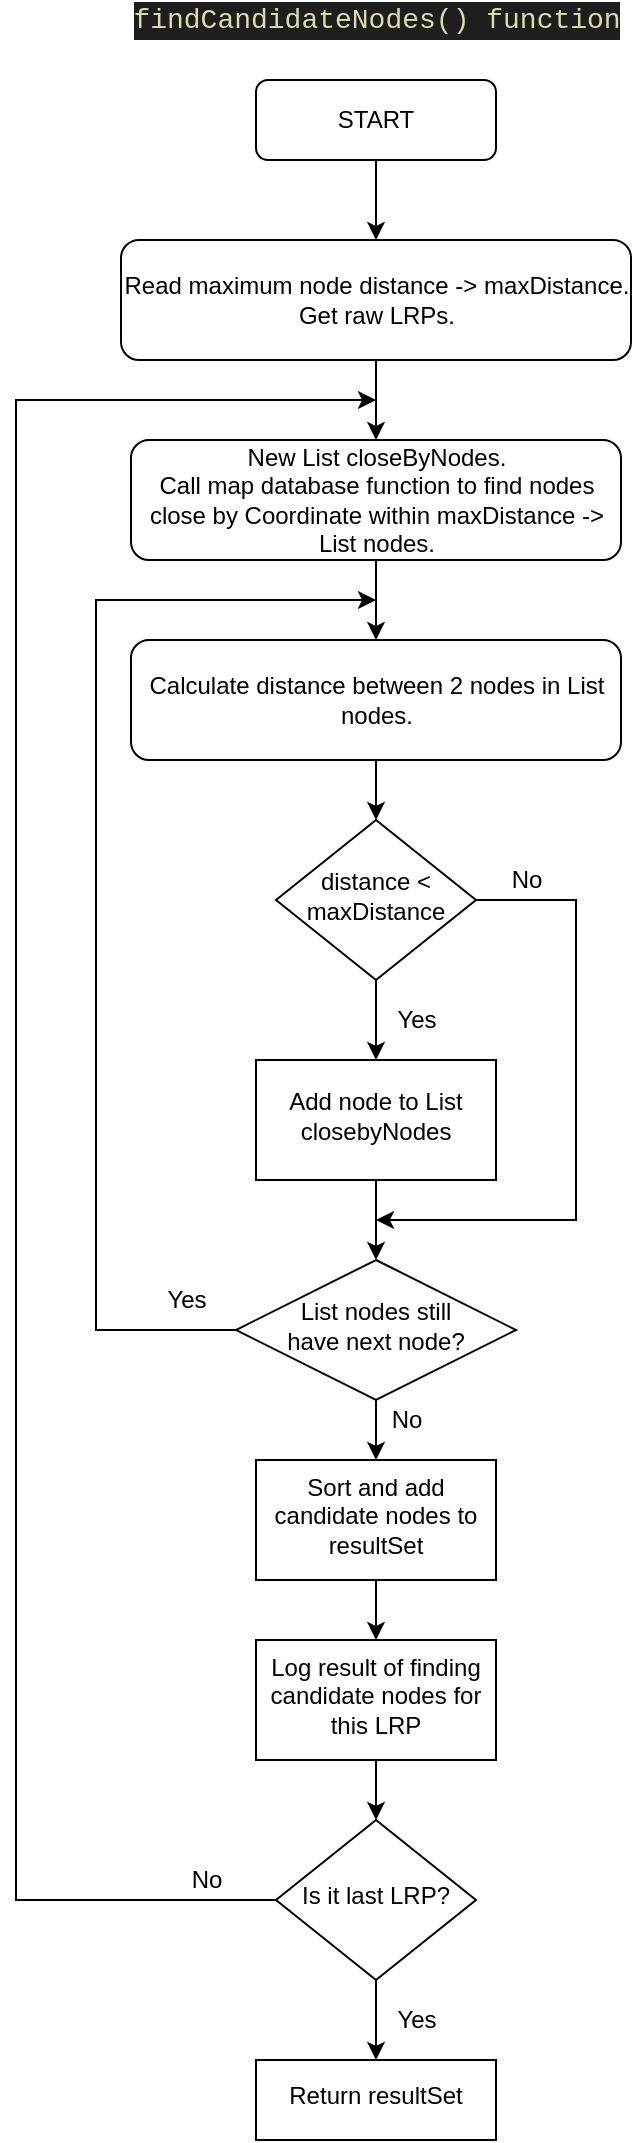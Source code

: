 <mxfile version="16.6.6" type="github" pages="4">
  <diagram id="C5RBs43oDa-KdzZeNtuy" name="Candidate Nodes">
    <mxGraphModel dx="782" dy="402" grid="1" gridSize="10" guides="1" tooltips="1" connect="1" arrows="1" fold="1" page="1" pageScale="1" pageWidth="827" pageHeight="1169" math="0" shadow="0">
      <root>
        <mxCell id="WIyWlLk6GJQsqaUBKTNV-0" />
        <mxCell id="WIyWlLk6GJQsqaUBKTNV-1" parent="WIyWlLk6GJQsqaUBKTNV-0" />
        <mxCell id="7TvibC5tmpHhkKPToRM5-1" value="" style="edgeStyle=orthogonalEdgeStyle;rounded=0;orthogonalLoop=1;jettySize=auto;html=1;" parent="WIyWlLk6GJQsqaUBKTNV-1" source="WIyWlLk6GJQsqaUBKTNV-3" target="7TvibC5tmpHhkKPToRM5-0" edge="1">
          <mxGeometry relative="1" as="geometry" />
        </mxCell>
        <mxCell id="WIyWlLk6GJQsqaUBKTNV-3" value="START" style="rounded=1;whiteSpace=wrap;html=1;fontSize=12;glass=0;strokeWidth=1;shadow=0;" parent="WIyWlLk6GJQsqaUBKTNV-1" vertex="1">
          <mxGeometry x="410" y="80" width="120" height="40" as="geometry" />
        </mxCell>
        <mxCell id="7TvibC5tmpHhkKPToRM5-9" value="" style="edgeStyle=orthogonalEdgeStyle;rounded=0;orthogonalLoop=1;jettySize=auto;html=1;" parent="WIyWlLk6GJQsqaUBKTNV-1" source="7TvibC5tmpHhkKPToRM5-0" target="7TvibC5tmpHhkKPToRM5-8" edge="1">
          <mxGeometry relative="1" as="geometry" />
        </mxCell>
        <mxCell id="7TvibC5tmpHhkKPToRM5-0" value="Read maximum node distance -&amp;gt; maxDistance.&lt;br&gt;Get raw LRPs." style="rounded=1;whiteSpace=wrap;html=1;fontSize=12;glass=0;strokeWidth=1;shadow=0;" parent="WIyWlLk6GJQsqaUBKTNV-1" vertex="1">
          <mxGeometry x="342.5" y="160" width="255" height="60" as="geometry" />
        </mxCell>
        <mxCell id="7TvibC5tmpHhkKPToRM5-17" value="" style="edgeStyle=orthogonalEdgeStyle;rounded=0;orthogonalLoop=1;jettySize=auto;html=1;" parent="WIyWlLk6GJQsqaUBKTNV-1" source="7TvibC5tmpHhkKPToRM5-6" target="7TvibC5tmpHhkKPToRM5-16" edge="1">
          <mxGeometry relative="1" as="geometry" />
        </mxCell>
        <mxCell id="7TvibC5tmpHhkKPToRM5-22" style="edgeStyle=orthogonalEdgeStyle;rounded=0;orthogonalLoop=1;jettySize=auto;html=1;" parent="WIyWlLk6GJQsqaUBKTNV-1" source="7TvibC5tmpHhkKPToRM5-6" edge="1">
          <mxGeometry relative="1" as="geometry">
            <mxPoint x="470" y="650" as="targetPoint" />
            <Array as="points">
              <mxPoint x="570" y="490" />
              <mxPoint x="570" y="650" />
            </Array>
          </mxGeometry>
        </mxCell>
        <mxCell id="7TvibC5tmpHhkKPToRM5-6" value="distance &amp;lt; maxDistance" style="rhombus;whiteSpace=wrap;html=1;shadow=0;fontFamily=Helvetica;fontSize=12;align=center;strokeWidth=1;spacing=6;spacingTop=-4;" parent="WIyWlLk6GJQsqaUBKTNV-1" vertex="1">
          <mxGeometry x="420" y="450" width="100" height="80" as="geometry" />
        </mxCell>
        <mxCell id="7TvibC5tmpHhkKPToRM5-12" value="" style="edgeStyle=orthogonalEdgeStyle;rounded=0;orthogonalLoop=1;jettySize=auto;html=1;" parent="WIyWlLk6GJQsqaUBKTNV-1" source="7TvibC5tmpHhkKPToRM5-8" target="7TvibC5tmpHhkKPToRM5-11" edge="1">
          <mxGeometry relative="1" as="geometry" />
        </mxCell>
        <mxCell id="7TvibC5tmpHhkKPToRM5-8" value="New List closeByNodes.&lt;br&gt;Call map database function to find nodes close by Coordinate within maxDistance -&amp;gt; List nodes." style="rounded=1;whiteSpace=wrap;html=1;fontSize=12;glass=0;strokeWidth=1;shadow=0;" parent="WIyWlLk6GJQsqaUBKTNV-1" vertex="1">
          <mxGeometry x="347.5" y="260" width="245" height="60" as="geometry" />
        </mxCell>
        <mxCell id="7TvibC5tmpHhkKPToRM5-13" value="" style="edgeStyle=orthogonalEdgeStyle;rounded=0;orthogonalLoop=1;jettySize=auto;html=1;" parent="WIyWlLk6GJQsqaUBKTNV-1" source="7TvibC5tmpHhkKPToRM5-11" target="7TvibC5tmpHhkKPToRM5-6" edge="1">
          <mxGeometry relative="1" as="geometry" />
        </mxCell>
        <mxCell id="7TvibC5tmpHhkKPToRM5-11" value="Calculate distance between 2 nodes in List nodes." style="rounded=1;whiteSpace=wrap;html=1;fontSize=12;glass=0;strokeWidth=1;shadow=0;" parent="WIyWlLk6GJQsqaUBKTNV-1" vertex="1">
          <mxGeometry x="347.5" y="360" width="245" height="60" as="geometry" />
        </mxCell>
        <mxCell id="7TvibC5tmpHhkKPToRM5-21" value="" style="edgeStyle=orthogonalEdgeStyle;rounded=0;orthogonalLoop=1;jettySize=auto;html=1;" parent="WIyWlLk6GJQsqaUBKTNV-1" source="7TvibC5tmpHhkKPToRM5-16" target="7TvibC5tmpHhkKPToRM5-18" edge="1">
          <mxGeometry relative="1" as="geometry" />
        </mxCell>
        <mxCell id="7TvibC5tmpHhkKPToRM5-16" value="Add node to List closebyNodes" style="whiteSpace=wrap;html=1;shadow=0;strokeWidth=1;spacing=6;spacingTop=-4;" parent="WIyWlLk6GJQsqaUBKTNV-1" vertex="1">
          <mxGeometry x="410" y="570" width="120" height="60" as="geometry" />
        </mxCell>
        <mxCell id="7TvibC5tmpHhkKPToRM5-25" style="edgeStyle=orthogonalEdgeStyle;rounded=0;orthogonalLoop=1;jettySize=auto;html=1;" parent="WIyWlLk6GJQsqaUBKTNV-1" source="7TvibC5tmpHhkKPToRM5-18" edge="1">
          <mxGeometry relative="1" as="geometry">
            <mxPoint x="470" y="340" as="targetPoint" />
            <Array as="points">
              <mxPoint x="330" y="705" />
              <mxPoint x="330" y="340" />
              <mxPoint x="470" y="340" />
            </Array>
          </mxGeometry>
        </mxCell>
        <mxCell id="7TvibC5tmpHhkKPToRM5-28" value="" style="edgeStyle=orthogonalEdgeStyle;rounded=0;orthogonalLoop=1;jettySize=auto;html=1;" parent="WIyWlLk6GJQsqaUBKTNV-1" source="7TvibC5tmpHhkKPToRM5-18" target="7TvibC5tmpHhkKPToRM5-27" edge="1">
          <mxGeometry relative="1" as="geometry" />
        </mxCell>
        <mxCell id="7TvibC5tmpHhkKPToRM5-18" value="List nodes still &lt;br&gt;have next node?" style="rhombus;whiteSpace=wrap;html=1;shadow=0;fontFamily=Helvetica;fontSize=12;align=center;strokeWidth=1;spacing=6;spacingTop=-4;" parent="WIyWlLk6GJQsqaUBKTNV-1" vertex="1">
          <mxGeometry x="400" y="670" width="140" height="70" as="geometry" />
        </mxCell>
        <mxCell id="7TvibC5tmpHhkKPToRM5-23" value="Yes" style="text;html=1;align=center;verticalAlign=middle;resizable=0;points=[];autosize=1;strokeColor=none;fillColor=none;" parent="WIyWlLk6GJQsqaUBKTNV-1" vertex="1">
          <mxGeometry x="475" y="540" width="30" height="20" as="geometry" />
        </mxCell>
        <mxCell id="7TvibC5tmpHhkKPToRM5-24" value="No" style="text;html=1;align=center;verticalAlign=middle;resizable=0;points=[];autosize=1;strokeColor=none;fillColor=none;" parent="WIyWlLk6GJQsqaUBKTNV-1" vertex="1">
          <mxGeometry x="530" y="470" width="30" height="20" as="geometry" />
        </mxCell>
        <mxCell id="7TvibC5tmpHhkKPToRM5-26" value="Yes" style="text;html=1;align=center;verticalAlign=middle;resizable=0;points=[];autosize=1;strokeColor=none;fillColor=none;" parent="WIyWlLk6GJQsqaUBKTNV-1" vertex="1">
          <mxGeometry x="360" y="680" width="30" height="20" as="geometry" />
        </mxCell>
        <mxCell id="7TvibC5tmpHhkKPToRM5-36" value="" style="edgeStyle=orthogonalEdgeStyle;rounded=0;orthogonalLoop=1;jettySize=auto;html=1;" parent="WIyWlLk6GJQsqaUBKTNV-1" source="7TvibC5tmpHhkKPToRM5-27" target="7TvibC5tmpHhkKPToRM5-34" edge="1">
          <mxGeometry relative="1" as="geometry" />
        </mxCell>
        <mxCell id="7TvibC5tmpHhkKPToRM5-27" value="Sort and add candidate nodes to resultSet" style="whiteSpace=wrap;html=1;shadow=0;strokeWidth=1;spacing=6;spacingTop=-4;" parent="WIyWlLk6GJQsqaUBKTNV-1" vertex="1">
          <mxGeometry x="410" y="770" width="120" height="60" as="geometry" />
        </mxCell>
        <mxCell id="7TvibC5tmpHhkKPToRM5-29" value="No" style="text;html=1;align=center;verticalAlign=middle;resizable=0;points=[];autosize=1;strokeColor=none;fillColor=none;" parent="WIyWlLk6GJQsqaUBKTNV-1" vertex="1">
          <mxGeometry x="470" y="740" width="30" height="20" as="geometry" />
        </mxCell>
        <mxCell id="7TvibC5tmpHhkKPToRM5-38" value="" style="edgeStyle=orthogonalEdgeStyle;rounded=0;orthogonalLoop=1;jettySize=auto;html=1;" parent="WIyWlLk6GJQsqaUBKTNV-1" source="7TvibC5tmpHhkKPToRM5-34" target="7TvibC5tmpHhkKPToRM5-37" edge="1">
          <mxGeometry relative="1" as="geometry" />
        </mxCell>
        <mxCell id="7TvibC5tmpHhkKPToRM5-34" value="Log result of finding candidate nodes for this LRP" style="whiteSpace=wrap;html=1;shadow=0;strokeWidth=1;spacing=6;spacingTop=-4;" parent="WIyWlLk6GJQsqaUBKTNV-1" vertex="1">
          <mxGeometry x="410" y="860" width="120" height="60" as="geometry" />
        </mxCell>
        <mxCell id="7TvibC5tmpHhkKPToRM5-39" style="edgeStyle=orthogonalEdgeStyle;rounded=0;orthogonalLoop=1;jettySize=auto;html=1;" parent="WIyWlLk6GJQsqaUBKTNV-1" source="7TvibC5tmpHhkKPToRM5-37" edge="1">
          <mxGeometry relative="1" as="geometry">
            <mxPoint x="470" y="240" as="targetPoint" />
            <Array as="points">
              <mxPoint x="290" y="990" />
              <mxPoint x="290" y="240" />
            </Array>
          </mxGeometry>
        </mxCell>
        <mxCell id="7TvibC5tmpHhkKPToRM5-42" value="" style="edgeStyle=orthogonalEdgeStyle;rounded=0;orthogonalLoop=1;jettySize=auto;html=1;" parent="WIyWlLk6GJQsqaUBKTNV-1" source="7TvibC5tmpHhkKPToRM5-37" target="7TvibC5tmpHhkKPToRM5-41" edge="1">
          <mxGeometry relative="1" as="geometry" />
        </mxCell>
        <mxCell id="7TvibC5tmpHhkKPToRM5-37" value="Is it last LRP?" style="rhombus;whiteSpace=wrap;html=1;shadow=0;fontFamily=Helvetica;fontSize=12;align=center;strokeWidth=1;spacing=6;spacingTop=-4;" parent="WIyWlLk6GJQsqaUBKTNV-1" vertex="1">
          <mxGeometry x="420" y="950" width="100" height="80" as="geometry" />
        </mxCell>
        <mxCell id="7TvibC5tmpHhkKPToRM5-40" value="No" style="text;html=1;align=center;verticalAlign=middle;resizable=0;points=[];autosize=1;strokeColor=none;fillColor=none;" parent="WIyWlLk6GJQsqaUBKTNV-1" vertex="1">
          <mxGeometry x="370" y="970" width="30" height="20" as="geometry" />
        </mxCell>
        <mxCell id="7TvibC5tmpHhkKPToRM5-41" value="Return resultSet" style="whiteSpace=wrap;html=1;shadow=0;strokeWidth=1;spacing=6;spacingTop=-4;" parent="WIyWlLk6GJQsqaUBKTNV-1" vertex="1">
          <mxGeometry x="410" y="1070" width="120" height="40" as="geometry" />
        </mxCell>
        <mxCell id="7TvibC5tmpHhkKPToRM5-43" value="Yes" style="text;html=1;align=center;verticalAlign=middle;resizable=0;points=[];autosize=1;strokeColor=none;fillColor=none;" parent="WIyWlLk6GJQsqaUBKTNV-1" vertex="1">
          <mxGeometry x="475" y="1040" width="30" height="20" as="geometry" />
        </mxCell>
        <mxCell id="7TvibC5tmpHhkKPToRM5-45" value="&lt;div style=&quot;color: rgb(212 , 212 , 212) ; background-color: rgb(30 , 30 , 30) ; font-family: &amp;#34;consolas&amp;#34; , &amp;#34;courier new&amp;#34; , monospace ; font-size: 14px ; line-height: 19px&quot;&gt;&lt;span style=&quot;color: #dcdcaa&quot;&gt;findCandidateNodes() function&lt;/span&gt;&lt;/div&gt;" style="text;html=1;align=center;verticalAlign=middle;resizable=0;points=[];autosize=1;strokeColor=none;fillColor=none;" parent="WIyWlLk6GJQsqaUBKTNV-1" vertex="1">
          <mxGeometry x="350" y="40" width="240" height="20" as="geometry" />
        </mxCell>
      </root>
    </mxGraphModel>
  </diagram>
  <diagram id="sCB6RW-xKJ1505Lux95Y" name="Candidate Lines Directly">
    <mxGraphModel dx="782" dy="436" grid="1" gridSize="10" guides="1" tooltips="1" connect="1" arrows="1" fold="1" page="1" pageScale="1" pageWidth="827" pageHeight="1169" math="0" shadow="0">
      <root>
        <mxCell id="MWE25c9IzgPoBMI0x9Xp-0" />
        <mxCell id="MWE25c9IzgPoBMI0x9Xp-1" parent="MWE25c9IzgPoBMI0x9Xp-0" />
        <mxCell id="TqFnrYy8nDZqgQkxDzi3-0" value="&lt;div style=&quot;color: rgb(212 , 212 , 212) ; background-color: rgb(30 , 30 , 30) ; font-family: &amp;#34;consolas&amp;#34; , &amp;#34;courier new&amp;#34; , monospace ; font-weight: normal ; font-size: 14px ; line-height: 19px&quot;&gt;&lt;div&gt;&lt;span style=&quot;color: #dcdcaa&quot;&gt;findCandidateLinesDirectly() function&lt;/span&gt;&lt;/div&gt;&lt;/div&gt;" style="text;whiteSpace=wrap;html=1;" parent="MWE25c9IzgPoBMI0x9Xp-1" vertex="1">
          <mxGeometry x="330" y="40" width="290" height="30" as="geometry" />
        </mxCell>
        <mxCell id="TqFnrYy8nDZqgQkxDzi3-1" value="" style="edgeStyle=orthogonalEdgeStyle;rounded=0;orthogonalLoop=1;jettySize=auto;html=1;" parent="MWE25c9IzgPoBMI0x9Xp-1" source="TqFnrYy8nDZqgQkxDzi3-2" target="TqFnrYy8nDZqgQkxDzi3-4" edge="1">
          <mxGeometry relative="1" as="geometry" />
        </mxCell>
        <mxCell id="TqFnrYy8nDZqgQkxDzi3-2" value="START" style="rounded=0;whiteSpace=wrap;html=1;" parent="MWE25c9IzgPoBMI0x9Xp-1" vertex="1">
          <mxGeometry x="400" y="90" width="120" height="30" as="geometry" />
        </mxCell>
        <mxCell id="TqFnrYy8nDZqgQkxDzi3-3" value="" style="edgeStyle=orthogonalEdgeStyle;rounded=0;orthogonalLoop=1;jettySize=auto;html=1;" parent="MWE25c9IzgPoBMI0x9Xp-1" source="TqFnrYy8nDZqgQkxDzi3-4" target="TqFnrYy8nDZqgQkxDzi3-6" edge="1">
          <mxGeometry relative="1" as="geometry" />
        </mxCell>
        <mxCell id="TqFnrYy8nDZqgQkxDzi3-4" value="Log message.&lt;br&gt;Get MaxNodeDistance.&lt;br&gt;Call mdb method to find lines close by coordinate -&amp;gt; directLines." style="whiteSpace=wrap;html=1;rounded=0;" parent="MWE25c9IzgPoBMI0x9Xp-1" vertex="1">
          <mxGeometry x="280" y="160" width="360" height="60" as="geometry" />
        </mxCell>
        <mxCell id="TqFnrYy8nDZqgQkxDzi3-5" value="" style="edgeStyle=orthogonalEdgeStyle;rounded=0;orthogonalLoop=1;jettySize=auto;html=1;" parent="MWE25c9IzgPoBMI0x9Xp-1" source="TqFnrYy8nDZqgQkxDzi3-6" target="TqFnrYy8nDZqgQkxDzi3-9" edge="1">
          <mxGeometry relative="1" as="geometry" />
        </mxCell>
        <mxCell id="TqFnrYy8nDZqgQkxDzi3-6" value="Calculate distance from line to point" style="whiteSpace=wrap;html=1;rounded=0;" parent="MWE25c9IzgPoBMI0x9Xp-1" vertex="1">
          <mxGeometry x="400" y="280" width="120" height="60" as="geometry" />
        </mxCell>
        <mxCell id="TqFnrYy8nDZqgQkxDzi3-7" style="edgeStyle=orthogonalEdgeStyle;rounded=0;orthogonalLoop=1;jettySize=auto;html=1;" parent="MWE25c9IzgPoBMI0x9Xp-1" source="TqFnrYy8nDZqgQkxDzi3-9" edge="1">
          <mxGeometry relative="1" as="geometry">
            <mxPoint x="460" y="250" as="targetPoint" />
            <Array as="points">
              <mxPoint x="350" y="410" />
              <mxPoint x="350" y="250" />
              <mxPoint x="460" y="250" />
            </Array>
          </mxGeometry>
        </mxCell>
        <mxCell id="TqFnrYy8nDZqgQkxDzi3-8" value="" style="edgeStyle=orthogonalEdgeStyle;rounded=0;orthogonalLoop=1;jettySize=auto;html=1;" parent="MWE25c9IzgPoBMI0x9Xp-1" source="TqFnrYy8nDZqgQkxDzi3-9" target="TqFnrYy8nDZqgQkxDzi3-14" edge="1">
          <mxGeometry relative="1" as="geometry" />
        </mxCell>
        <mxCell id="TqFnrYy8nDZqgQkxDzi3-9" value="distance &amp;gt; maxDistance" style="rhombus;whiteSpace=wrap;html=1;shadow=0;fontFamily=Helvetica;fontSize=12;align=center;strokeWidth=1;spacing=6;spacingTop=-4;" parent="MWE25c9IzgPoBMI0x9Xp-1" vertex="1">
          <mxGeometry x="410" y="370" width="100" height="80" as="geometry" />
        </mxCell>
        <mxCell id="TqFnrYy8nDZqgQkxDzi3-10" value="Yes" style="text;html=1;align=center;verticalAlign=middle;resizable=0;points=[];autosize=1;strokeColor=none;fillColor=none;" parent="MWE25c9IzgPoBMI0x9Xp-1" vertex="1">
          <mxGeometry x="370" y="390" width="30" height="20" as="geometry" />
        </mxCell>
        <mxCell id="TqFnrYy8nDZqgQkxDzi3-11" value="No" style="text;html=1;align=center;verticalAlign=middle;resizable=0;points=[];autosize=1;strokeColor=none;fillColor=none;" parent="MWE25c9IzgPoBMI0x9Xp-1" vertex="1">
          <mxGeometry x="460" y="460" width="30" height="20" as="geometry" />
        </mxCell>
        <mxCell id="TqFnrYy8nDZqgQkxDzi3-12" style="edgeStyle=orthogonalEdgeStyle;rounded=0;orthogonalLoop=1;jettySize=auto;html=1;" parent="MWE25c9IzgPoBMI0x9Xp-1" source="TqFnrYy8nDZqgQkxDzi3-14" edge="1">
          <mxGeometry relative="1" as="geometry">
            <mxPoint x="350" y="410" as="targetPoint" />
          </mxGeometry>
        </mxCell>
        <mxCell id="TqFnrYy8nDZqgQkxDzi3-13" value="" style="edgeStyle=orthogonalEdgeStyle;rounded=0;orthogonalLoop=1;jettySize=auto;html=1;" parent="MWE25c9IzgPoBMI0x9Xp-1" source="TqFnrYy8nDZqgQkxDzi3-14" target="TqFnrYy8nDZqgQkxDzi3-17" edge="1">
          <mxGeometry relative="1" as="geometry" />
        </mxCell>
        <mxCell id="TqFnrYy8nDZqgQkxDzi3-14" value="line match attribute FRC?" style="rhombus;whiteSpace=wrap;html=1;shadow=0;fontFamily=Helvetica;fontSize=12;align=center;strokeWidth=1;spacing=6;spacingTop=-4;" parent="MWE25c9IzgPoBMI0x9Xp-1" vertex="1">
          <mxGeometry x="410" y="490" width="100" height="80" as="geometry" />
        </mxCell>
        <mxCell id="TqFnrYy8nDZqgQkxDzi3-15" value="No" style="text;html=1;align=center;verticalAlign=middle;resizable=0;points=[];autosize=1;strokeColor=none;fillColor=none;" parent="MWE25c9IzgPoBMI0x9Xp-1" vertex="1">
          <mxGeometry x="370" y="510" width="30" height="20" as="geometry" />
        </mxCell>
        <mxCell id="TqFnrYy8nDZqgQkxDzi3-16" value="" style="edgeStyle=orthogonalEdgeStyle;rounded=0;orthogonalLoop=1;jettySize=auto;html=1;" parent="MWE25c9IzgPoBMI0x9Xp-1" source="TqFnrYy8nDZqgQkxDzi3-17" target="TqFnrYy8nDZqgQkxDzi3-20" edge="1">
          <mxGeometry relative="1" as="geometry" />
        </mxCell>
        <mxCell id="TqFnrYy8nDZqgQkxDzi3-17" value="rating according to bearing, FRC, FOW, node distance -&amp;gt; rating" style="whiteSpace=wrap;html=1;shadow=0;strokeWidth=1;spacing=6;spacingTop=-4;" parent="MWE25c9IzgPoBMI0x9Xp-1" vertex="1">
          <mxGeometry x="400" y="610" width="120" height="60" as="geometry" />
        </mxCell>
        <mxCell id="TqFnrYy8nDZqgQkxDzi3-18" style="edgeStyle=orthogonalEdgeStyle;rounded=0;orthogonalLoop=1;jettySize=auto;html=1;" parent="MWE25c9IzgPoBMI0x9Xp-1" source="TqFnrYy8nDZqgQkxDzi3-20" edge="1">
          <mxGeometry relative="1" as="geometry">
            <mxPoint x="350" y="530" as="targetPoint" />
          </mxGeometry>
        </mxCell>
        <mxCell id="TqFnrYy8nDZqgQkxDzi3-19" value="" style="edgeStyle=orthogonalEdgeStyle;rounded=0;orthogonalLoop=1;jettySize=auto;html=1;" parent="MWE25c9IzgPoBMI0x9Xp-1" source="TqFnrYy8nDZqgQkxDzi3-20" target="TqFnrYy8nDZqgQkxDzi3-23" edge="1">
          <mxGeometry relative="1" as="geometry" />
        </mxCell>
        <mxCell id="TqFnrYy8nDZqgQkxDzi3-20" value="rating &amp;lt; Minimum&lt;br&gt;Accepted Rating" style="rhombus;whiteSpace=wrap;html=1;shadow=0;strokeWidth=1;spacing=6;spacingTop=-4;" parent="MWE25c9IzgPoBMI0x9Xp-1" vertex="1">
          <mxGeometry x="390" y="710" width="140" height="90" as="geometry" />
        </mxCell>
        <mxCell id="TqFnrYy8nDZqgQkxDzi3-21" value="Yes" style="text;html=1;align=center;verticalAlign=middle;resizable=0;points=[];autosize=1;strokeColor=none;fillColor=none;" parent="MWE25c9IzgPoBMI0x9Xp-1" vertex="1">
          <mxGeometry x="360" y="730" width="30" height="20" as="geometry" />
        </mxCell>
        <mxCell id="TqFnrYy8nDZqgQkxDzi3-22" value="" style="edgeStyle=orthogonalEdgeStyle;rounded=0;orthogonalLoop=1;jettySize=auto;html=1;" parent="MWE25c9IzgPoBMI0x9Xp-1" source="TqFnrYy8nDZqgQkxDzi3-23" target="TqFnrYy8nDZqgQkxDzi3-27" edge="1">
          <mxGeometry relative="1" as="geometry" />
        </mxCell>
        <mxCell id="TqFnrYy8nDZqgQkxDzi3-23" value="Check the line just be found is same as line be found before.&lt;br&gt;If no, add candidate line -&amp;gt; &lt;br&gt;List candidates" style="whiteSpace=wrap;html=1;shadow=0;strokeWidth=1;spacing=6;spacingTop=-4;" parent="MWE25c9IzgPoBMI0x9Xp-1" vertex="1">
          <mxGeometry x="365" y="840" width="190" height="70" as="geometry" />
        </mxCell>
        <mxCell id="TqFnrYy8nDZqgQkxDzi3-24" value="No" style="text;html=1;align=center;verticalAlign=middle;resizable=0;points=[];autosize=1;strokeColor=none;fillColor=none;" parent="MWE25c9IzgPoBMI0x9Xp-1" vertex="1">
          <mxGeometry x="460" y="810" width="30" height="20" as="geometry" />
        </mxCell>
        <mxCell id="TqFnrYy8nDZqgQkxDzi3-25" style="edgeStyle=orthogonalEdgeStyle;rounded=0;orthogonalLoop=1;jettySize=auto;html=1;exitX=0;exitY=0.5;exitDx=0;exitDy=0;" parent="MWE25c9IzgPoBMI0x9Xp-1" source="TqFnrYy8nDZqgQkxDzi3-27" edge="1">
          <mxGeometry relative="1" as="geometry">
            <mxPoint x="350" y="750" as="targetPoint" />
          </mxGeometry>
        </mxCell>
        <mxCell id="TqFnrYy8nDZqgQkxDzi3-26" value="" style="edgeStyle=orthogonalEdgeStyle;rounded=0;orthogonalLoop=1;jettySize=auto;html=1;" parent="MWE25c9IzgPoBMI0x9Xp-1" source="TqFnrYy8nDZqgQkxDzi3-27" target="TqFnrYy8nDZqgQkxDzi3-29" edge="1">
          <mxGeometry relative="1" as="geometry" />
        </mxCell>
        <mxCell id="TqFnrYy8nDZqgQkxDzi3-27" value="directLines has &lt;br&gt;next Line?" style="rhombus;whiteSpace=wrap;html=1;shadow=0;strokeWidth=1;spacing=6;spacingTop=-4;" parent="MWE25c9IzgPoBMI0x9Xp-1" vertex="1">
          <mxGeometry x="395" y="957.5" width="130" height="85" as="geometry" />
        </mxCell>
        <mxCell id="TqFnrYy8nDZqgQkxDzi3-28" value="Yes" style="text;html=1;align=center;verticalAlign=middle;resizable=0;points=[];autosize=1;strokeColor=none;fillColor=none;" parent="MWE25c9IzgPoBMI0x9Xp-1" vertex="1">
          <mxGeometry x="365" y="980" width="30" height="20" as="geometry" />
        </mxCell>
        <mxCell id="TqFnrYy8nDZqgQkxDzi3-29" value="return candidates" style="whiteSpace=wrap;html=1;shadow=0;strokeWidth=1;spacing=6;spacingTop=-4;" parent="MWE25c9IzgPoBMI0x9Xp-1" vertex="1">
          <mxGeometry x="400" y="1080" width="120" height="40" as="geometry" />
        </mxCell>
        <mxCell id="TqFnrYy8nDZqgQkxDzi3-30" value="No" style="text;html=1;align=center;verticalAlign=middle;resizable=0;points=[];autosize=1;strokeColor=none;fillColor=none;" parent="MWE25c9IzgPoBMI0x9Xp-1" vertex="1">
          <mxGeometry x="460" y="1050" width="30" height="20" as="geometry" />
        </mxCell>
      </root>
    </mxGraphModel>
  </diagram>
  <diagram id="LvD_alUxc_CnYRia9FKj" name="Candidate Lines">
    <mxGraphModel dx="782" dy="436" grid="1" gridSize="10" guides="1" tooltips="1" connect="1" arrows="1" fold="1" page="1" pageScale="1" pageWidth="827" pageHeight="1169" math="0" shadow="0">
      <root>
        <mxCell id="KNZaAcGb3SG9DOoiz1wv-0" />
        <mxCell id="KNZaAcGb3SG9DOoiz1wv-1" parent="KNZaAcGb3SG9DOoiz1wv-0" />
        <mxCell id="KNZaAcGb3SG9DOoiz1wv-2" value="&lt;div style=&quot;background-color: rgb(30 , 30 , 30) ; font-family: &amp;#34;consolas&amp;#34; , &amp;#34;courier new&amp;#34; , monospace ; font-weight: normal ; font-size: 14px ; line-height: 19px ; color: rgb(212 , 212 , 212)&quot;&gt;&lt;div&gt;&lt;span style=&quot;color: #dcdcaa&quot;&gt;findCandidateLines&lt;/span&gt;&lt;span style=&quot;color: #d4d4d4&quot;&gt;() function&lt;/span&gt;&lt;/div&gt;&lt;/div&gt;" style="text;whiteSpace=wrap;html=1;" parent="KNZaAcGb3SG9DOoiz1wv-1" vertex="1">
          <mxGeometry x="270" y="50" width="230" height="30" as="geometry" />
        </mxCell>
        <mxCell id="KNZaAcGb3SG9DOoiz1wv-7" value="" style="edgeStyle=orthogonalEdgeStyle;rounded=0;orthogonalLoop=1;jettySize=auto;html=1;" parent="KNZaAcGb3SG9DOoiz1wv-1" source="KNZaAcGb3SG9DOoiz1wv-3" target="KNZaAcGb3SG9DOoiz1wv-6" edge="1">
          <mxGeometry relative="1" as="geometry" />
        </mxCell>
        <mxCell id="KNZaAcGb3SG9DOoiz1wv-3" value="START" style="rounded=0;whiteSpace=wrap;html=1;" parent="KNZaAcGb3SG9DOoiz1wv-1" vertex="1">
          <mxGeometry x="310" y="100" width="120" height="40" as="geometry" />
        </mxCell>
        <mxCell id="uOqyikXtFAru9Z2abxdP-1" value="" style="edgeStyle=orthogonalEdgeStyle;rounded=0;orthogonalLoop=1;jettySize=auto;html=1;" parent="KNZaAcGb3SG9DOoiz1wv-1" source="KNZaAcGb3SG9DOoiz1wv-6" target="uOqyikXtFAru9Z2abxdP-0" edge="1">
          <mxGeometry relative="1" as="geometry" />
        </mxCell>
        <mxCell id="KNZaAcGb3SG9DOoiz1wv-6" value="Get raw LRPs -&amp;gt; points" style="whiteSpace=wrap;html=1;rounded=0;" parent="KNZaAcGb3SG9DOoiz1wv-1" vertex="1">
          <mxGeometry x="310" y="180" width="120" height="50" as="geometry" />
        </mxCell>
        <mxCell id="uOqyikXtFAru9Z2abxdP-7" value="" style="edgeStyle=orthogonalEdgeStyle;rounded=0;orthogonalLoop=1;jettySize=auto;html=1;" parent="KNZaAcGb3SG9DOoiz1wv-1" source="uOqyikXtFAru9Z2abxdP-0" target="uOqyikXtFAru9Z2abxdP-6" edge="1">
          <mxGeometry relative="1" as="geometry" />
        </mxCell>
        <mxCell id="uOqyikXtFAru9Z2abxdP-0" value="Log message.&lt;br&gt;" style="whiteSpace=wrap;html=1;rounded=0;" parent="KNZaAcGb3SG9DOoiz1wv-1" vertex="1">
          <mxGeometry x="310" y="270" width="120" height="30" as="geometry" />
        </mxCell>
        <mxCell id="uOqyikXtFAru9Z2abxdP-2" value="&lt;div style=&quot;color: rgb(212 , 212 , 212) ; background-color: rgb(30 , 30 , 30) ; font-family: &amp;#34;consolas&amp;#34; , &amp;#34;courier new&amp;#34; , monospace ; font-size: 14px ; line-height: 19px&quot;&gt;&lt;span style=&quot;color: #6a9955&quot;&gt;iterate over all LRP&lt;/span&gt;&lt;/div&gt;" style="text;html=1;align=center;verticalAlign=middle;resizable=0;points=[];autosize=1;strokeColor=none;fillColor=none;" parent="KNZaAcGb3SG9DOoiz1wv-1" vertex="1">
          <mxGeometry x="520" y="240" width="170" height="20" as="geometry" />
        </mxCell>
        <mxCell id="uOqyikXtFAru9Z2abxdP-3" value="&lt;div style=&quot;color: rgb(212 , 212 , 212) ; background-color: rgb(30 , 30 , 30) ; font-family: &amp;#34;consolas&amp;#34; , &amp;#34;courier new&amp;#34; , monospace ; font-weight: normal ; font-size: 14px ; line-height: 19px&quot;&gt;&lt;div&gt;&lt;span style=&quot;color: #6a9955&quot;&gt;iterate over all nodes&lt;/span&gt;&lt;/div&gt;&lt;div&gt;&lt;span style=&quot;color: #6a9955&quot;&gt;close by the LRP position&lt;/span&gt;&lt;/div&gt;&lt;/div&gt;" style="text;whiteSpace=wrap;html=1;" parent="KNZaAcGb3SG9DOoiz1wv-1" vertex="1">
          <mxGeometry x="520" y="390" width="200" height="30" as="geometry" />
        </mxCell>
        <mxCell id="uOqyikXtFAru9Z2abxdP-13" value="" style="edgeStyle=orthogonalEdgeStyle;rounded=0;orthogonalLoop=1;jettySize=auto;html=1;" parent="KNZaAcGb3SG9DOoiz1wv-1" source="uOqyikXtFAru9Z2abxdP-6" target="uOqyikXtFAru9Z2abxdP-12" edge="1">
          <mxGeometry relative="1" as="geometry" />
        </mxCell>
        <mxCell id="uOqyikXtFAru9Z2abxdP-6" value="Get all CandidateNodes." style="whiteSpace=wrap;html=1;rounded=0;" parent="KNZaAcGb3SG9DOoiz1wv-1" vertex="1">
          <mxGeometry x="280" y="340" width="180" height="40" as="geometry" />
        </mxCell>
        <mxCell id="uOqyikXtFAru9Z2abxdP-19" style="edgeStyle=orthogonalEdgeStyle;rounded=0;orthogonalLoop=1;jettySize=auto;html=1;" parent="KNZaAcGb3SG9DOoiz1wv-1" source="uOqyikXtFAru9Z2abxdP-8" edge="1">
          <mxGeometry relative="1" as="geometry">
            <mxPoint x="370" y="660" as="targetPoint" />
            <Array as="points">
              <mxPoint x="490" y="575" />
              <mxPoint x="490" y="660" />
              <mxPoint x="370" y="660" />
            </Array>
          </mxGeometry>
        </mxCell>
        <mxCell id="lnWTL9N87tle0-XREbHj-0" value="" style="edgeStyle=orthogonalEdgeStyle;rounded=0;orthogonalLoop=1;jettySize=auto;html=1;" parent="KNZaAcGb3SG9DOoiz1wv-1" source="uOqyikXtFAru9Z2abxdP-8" target="uOqyikXtFAru9Z2abxdP-10" edge="1">
          <mxGeometry relative="1" as="geometry" />
        </mxCell>
        <mxCell id="uOqyikXtFAru9Z2abxdP-8" value="Checking and &lt;br&gt;rating all attributes &lt;br&gt;like FRC,...is valid? &lt;br&gt;(use &lt;font color=&quot;#ff0000&quot;&gt;investigateline&lt;/font&gt;()&lt;br&gt;&amp;nbsp;function)" style="rhombus;whiteSpace=wrap;html=1;rounded=0;" parent="KNZaAcGb3SG9DOoiz1wv-1" vertex="1">
          <mxGeometry x="280" y="510" width="180" height="130" as="geometry" />
        </mxCell>
        <mxCell id="uOqyikXtFAru9Z2abxdP-18" value="" style="edgeStyle=orthogonalEdgeStyle;rounded=0;orthogonalLoop=1;jettySize=auto;html=1;" parent="KNZaAcGb3SG9DOoiz1wv-1" source="uOqyikXtFAru9Z2abxdP-10" target="uOqyikXtFAru9Z2abxdP-17" edge="1">
          <mxGeometry relative="1" as="geometry" />
        </mxCell>
        <mxCell id="uOqyikXtFAru9Z2abxdP-10" value="add line to candidatesAtNodes" style="whiteSpace=wrap;html=1;rounded=0;" parent="KNZaAcGb3SG9DOoiz1wv-1" vertex="1">
          <mxGeometry x="310" y="690" width="120" height="60" as="geometry" />
        </mxCell>
        <mxCell id="uOqyikXtFAru9Z2abxdP-14" value="" style="edgeStyle=orthogonalEdgeStyle;rounded=0;orthogonalLoop=1;jettySize=auto;html=1;" parent="KNZaAcGb3SG9DOoiz1wv-1" source="uOqyikXtFAru9Z2abxdP-12" target="uOqyikXtFAru9Z2abxdP-8" edge="1">
          <mxGeometry relative="1" as="geometry" />
        </mxCell>
        <mxCell id="uOqyikXtFAru9Z2abxdP-12" value="Get all possible lines connect to candidate node -&amp;gt; linesIterator" style="whiteSpace=wrap;html=1;rounded=0;" parent="KNZaAcGb3SG9DOoiz1wv-1" vertex="1">
          <mxGeometry x="280" y="430" width="180" height="40" as="geometry" />
        </mxCell>
        <mxCell id="uOqyikXtFAru9Z2abxdP-20" style="edgeStyle=orthogonalEdgeStyle;rounded=0;orthogonalLoop=1;jettySize=auto;html=1;" parent="KNZaAcGb3SG9DOoiz1wv-1" source="uOqyikXtFAru9Z2abxdP-17" edge="1">
          <mxGeometry relative="1" as="geometry">
            <mxPoint x="370" y="410" as="targetPoint" />
            <Array as="points">
              <mxPoint x="230" y="775" />
              <mxPoint x="230" y="410" />
              <mxPoint x="250" y="410" />
            </Array>
          </mxGeometry>
        </mxCell>
        <mxCell id="uOqyikXtFAru9Z2abxdP-25" value="" style="edgeStyle=orthogonalEdgeStyle;rounded=0;orthogonalLoop=1;jettySize=auto;html=1;" parent="KNZaAcGb3SG9DOoiz1wv-1" source="uOqyikXtFAru9Z2abxdP-17" target="uOqyikXtFAru9Z2abxdP-24" edge="1">
          <mxGeometry relative="1" as="geometry" />
        </mxCell>
        <mxCell id="uOqyikXtFAru9Z2abxdP-17" value="&lt;span&gt;linesIterator has &lt;br&gt;next line?&lt;/span&gt;" style="rhombus;whiteSpace=wrap;html=1;rounded=0;" parent="KNZaAcGb3SG9DOoiz1wv-1" vertex="1">
          <mxGeometry x="310" y="790" width="120" height="90" as="geometry" />
        </mxCell>
        <mxCell id="uOqyikXtFAru9Z2abxdP-21" value="Yes" style="text;html=1;align=center;verticalAlign=middle;resizable=0;points=[];autosize=1;strokeColor=none;fillColor=none;" parent="KNZaAcGb3SG9DOoiz1wv-1" vertex="1">
          <mxGeometry x="380" y="660" width="30" height="20" as="geometry" />
        </mxCell>
        <mxCell id="uOqyikXtFAru9Z2abxdP-22" value="No" style="text;html=1;align=center;verticalAlign=middle;resizable=0;points=[];autosize=1;strokeColor=none;fillColor=none;" parent="KNZaAcGb3SG9DOoiz1wv-1" vertex="1">
          <mxGeometry x="460" y="550" width="30" height="20" as="geometry" />
        </mxCell>
        <mxCell id="uOqyikXtFAru9Z2abxdP-23" value="Yes" style="text;html=1;align=center;verticalAlign=middle;resizable=0;points=[];autosize=1;strokeColor=none;fillColor=none;" parent="KNZaAcGb3SG9DOoiz1wv-1" vertex="1">
          <mxGeometry x="270" y="810" width="30" height="20" as="geometry" />
        </mxCell>
        <mxCell id="uOqyikXtFAru9Z2abxdP-28" value="" style="edgeStyle=orthogonalEdgeStyle;rounded=0;orthogonalLoop=1;jettySize=auto;html=1;" parent="KNZaAcGb3SG9DOoiz1wv-1" source="uOqyikXtFAru9Z2abxdP-24" target="uOqyikXtFAru9Z2abxdP-27" edge="1">
          <mxGeometry relative="1" as="geometry" />
        </mxCell>
        <mxCell id="uOqyikXtFAru9Z2abxdP-24" value="find candidate lines directly also&lt;br&gt;by &lt;font color=&quot;#ff0000&quot;&gt;findCandidateLinesDirectly &lt;/font&gt;() function" style="whiteSpace=wrap;html=1;rounded=0;" parent="KNZaAcGb3SG9DOoiz1wv-1" vertex="1">
          <mxGeometry x="275" y="920" width="190" height="60" as="geometry" />
        </mxCell>
        <mxCell id="uOqyikXtFAru9Z2abxdP-26" value="No" style="text;html=1;align=center;verticalAlign=middle;resizable=0;points=[];autosize=1;strokeColor=none;fillColor=none;" parent="KNZaAcGb3SG9DOoiz1wv-1" vertex="1">
          <mxGeometry x="370" y="880" width="30" height="20" as="geometry" />
        </mxCell>
        <mxCell id="uOqyikXtFAru9Z2abxdP-30" value="" style="edgeStyle=orthogonalEdgeStyle;rounded=0;orthogonalLoop=1;jettySize=auto;html=1;" parent="KNZaAcGb3SG9DOoiz1wv-1" source="uOqyikXtFAru9Z2abxdP-27" target="uOqyikXtFAru9Z2abxdP-29" edge="1">
          <mxGeometry relative="1" as="geometry" />
        </mxCell>
        <mxCell id="uOqyikXtFAru9Z2abxdP-27" value="merge all candidate lines -&amp;gt; resultSet.&lt;br&gt;Log result." style="whiteSpace=wrap;html=1;rounded=0;" parent="KNZaAcGb3SG9DOoiz1wv-1" vertex="1">
          <mxGeometry x="310" y="1010" width="120" height="50" as="geometry" />
        </mxCell>
        <mxCell id="uOqyikXtFAru9Z2abxdP-31" style="edgeStyle=orthogonalEdgeStyle;rounded=0;orthogonalLoop=1;jettySize=auto;html=1;" parent="KNZaAcGb3SG9DOoiz1wv-1" source="uOqyikXtFAru9Z2abxdP-29" edge="1">
          <mxGeometry relative="1" as="geometry">
            <mxPoint x="370" y="250" as="targetPoint" />
            <Array as="points">
              <mxPoint x="170" y="1070" />
              <mxPoint x="170" y="250" />
              <mxPoint x="210" y="250" />
            </Array>
          </mxGeometry>
        </mxCell>
        <mxCell id="uOqyikXtFAru9Z2abxdP-34" value="" style="edgeStyle=orthogonalEdgeStyle;rounded=0;orthogonalLoop=1;jettySize=auto;html=1;" parent="KNZaAcGb3SG9DOoiz1wv-1" source="uOqyikXtFAru9Z2abxdP-29" target="uOqyikXtFAru9Z2abxdP-33" edge="1">
          <mxGeometry relative="1" as="geometry" />
        </mxCell>
        <mxCell id="uOqyikXtFAru9Z2abxdP-29" value="Is this&lt;br&gt;last LRP?" style="rhombus;whiteSpace=wrap;html=1;rounded=0;" parent="KNZaAcGb3SG9DOoiz1wv-1" vertex="1">
          <mxGeometry x="330" y="1090" width="80" height="80" as="geometry" />
        </mxCell>
        <mxCell id="uOqyikXtFAru9Z2abxdP-32" value="No" style="text;html=1;align=center;verticalAlign=middle;resizable=0;points=[];autosize=1;strokeColor=none;fillColor=none;" parent="KNZaAcGb3SG9DOoiz1wv-1" vertex="1">
          <mxGeometry x="290" y="1110" width="30" height="20" as="geometry" />
        </mxCell>
        <mxCell id="uOqyikXtFAru9Z2abxdP-33" value="Return resultSet" style="whiteSpace=wrap;html=1;rounded=0;" parent="KNZaAcGb3SG9DOoiz1wv-1" vertex="1">
          <mxGeometry x="310" y="1220" width="120" height="60" as="geometry" />
        </mxCell>
        <mxCell id="uOqyikXtFAru9Z2abxdP-35" value="Yes" style="text;html=1;align=center;verticalAlign=middle;resizable=0;points=[];autosize=1;strokeColor=none;fillColor=none;" parent="KNZaAcGb3SG9DOoiz1wv-1" vertex="1">
          <mxGeometry x="370" y="1180" width="30" height="20" as="geometry" />
        </mxCell>
      </root>
    </mxGraphModel>
  </diagram>
  <diagram id="zXNMjamNwC5K79TbMvSH" name="Resolve Route">
    <mxGraphModel dx="782" dy="402" grid="1" gridSize="10" guides="1" tooltips="1" connect="1" arrows="1" fold="1" page="1" pageScale="1" pageWidth="827" pageHeight="1169" math="0" shadow="0">
      <root>
        <mxCell id="Afi9fhCj5Q8VdtGl9pMb-0" />
        <mxCell id="Afi9fhCj5Q8VdtGl9pMb-1" parent="Afi9fhCj5Q8VdtGl9pMb-0" />
        <mxCell id="244OPMsQtEOC39b-rF9B-0" value="&lt;div style=&quot;color: rgb(212 , 212 , 212) ; background-color: rgb(30 , 30 , 30) ; font-family: &amp;#34;consolas&amp;#34; , &amp;#34;courier new&amp;#34; , monospace ; font-weight: normal ; font-size: 14px ; line-height: 19px&quot;&gt;&lt;div&gt;&lt;span style=&quot;color: #dcdcaa&quot;&gt;resolveRoute&lt;/span&gt;&lt;span style=&quot;color: #d4d4d4&quot;&gt;() function&lt;/span&gt;&lt;/div&gt;&lt;/div&gt;" style="text;whiteSpace=wrap;html=1;" parent="Afi9fhCj5Q8VdtGl9pMb-1" vertex="1">
          <mxGeometry x="361" y="30" width="189" height="30" as="geometry" />
        </mxCell>
        <mxCell id="244OPMsQtEOC39b-rF9B-3" value="" style="edgeStyle=orthogonalEdgeStyle;rounded=0;orthogonalLoop=1;jettySize=auto;html=1;" parent="Afi9fhCj5Q8VdtGl9pMb-1" source="244OPMsQtEOC39b-rF9B-1" target="244OPMsQtEOC39b-rF9B-2" edge="1">
          <mxGeometry relative="1" as="geometry" />
        </mxCell>
        <mxCell id="244OPMsQtEOC39b-rF9B-1" value="START" style="rounded=0;whiteSpace=wrap;html=1;" parent="Afi9fhCj5Q8VdtGl9pMb-1" vertex="1">
          <mxGeometry x="395.5" y="80" width="120" height="30" as="geometry" />
        </mxCell>
        <mxCell id="244OPMsQtEOC39b-rF9B-5" value="" style="edgeStyle=orthogonalEdgeStyle;rounded=0;orthogonalLoop=1;jettySize=auto;html=1;" parent="Afi9fhCj5Q8VdtGl9pMb-1" source="244OPMsQtEOC39b-rF9B-2" target="244OPMsQtEOC39b-rF9B-4" edge="1">
          <mxGeometry relative="1" as="geometry" />
        </mxCell>
        <mxCell id="244OPMsQtEOC39b-rF9B-2" value="Get raw LRP -&amp;gt; points.&lt;br&gt;Check each point have same best line -&amp;gt; singleLine" style="whiteSpace=wrap;html=1;rounded=0;" parent="Afi9fhCj5Q8VdtGl9pMb-1" vertex="1">
          <mxGeometry x="315.5" y="160" width="280" height="40" as="geometry" />
        </mxCell>
        <mxCell id="244OPMsQtEOC39b-rF9B-7" value="" style="edgeStyle=orthogonalEdgeStyle;rounded=0;orthogonalLoop=1;jettySize=auto;html=1;" parent="Afi9fhCj5Q8VdtGl9pMb-1" source="244OPMsQtEOC39b-rF9B-4" target="244OPMsQtEOC39b-rF9B-6" edge="1">
          <mxGeometry relative="1" as="geometry" />
        </mxCell>
        <mxCell id="CSFZC_v0Z18VKPL2Lfid-3" value="" style="edgeStyle=orthogonalEdgeStyle;rounded=0;orthogonalLoop=1;jettySize=auto;html=1;" parent="Afi9fhCj5Q8VdtGl9pMb-1" source="244OPMsQtEOC39b-rF9B-4" target="CSFZC_v0Z18VKPL2Lfid-2" edge="1">
          <mxGeometry relative="1" as="geometry" />
        </mxCell>
        <mxCell id="CSFZC_v0Z18VKPL2Lfid-36" style="edgeStyle=orthogonalEdgeStyle;rounded=0;orthogonalLoop=1;jettySize=auto;html=1;" parent="Afi9fhCj5Q8VdtGl9pMb-1" edge="1">
          <mxGeometry relative="1" as="geometry">
            <mxPoint x="455.5" y="340" as="targetPoint" />
            <mxPoint x="320" y="340" as="sourcePoint" />
          </mxGeometry>
        </mxCell>
        <mxCell id="244OPMsQtEOC39b-rF9B-4" value="singleLine&lt;br&gt;!= null?" style="rhombus;whiteSpace=wrap;html=1;rounded=0;" parent="Afi9fhCj5Q8VdtGl9pMb-1" vertex="1">
          <mxGeometry x="408.25" y="250" width="94.5" height="80" as="geometry" />
        </mxCell>
        <mxCell id="CSFZC_v0Z18VKPL2Lfid-7" value="" style="edgeStyle=orthogonalEdgeStyle;rounded=0;orthogonalLoop=1;jettySize=auto;html=1;" parent="Afi9fhCj5Q8VdtGl9pMb-1" source="244OPMsQtEOC39b-rF9B-6" target="CSFZC_v0Z18VKPL2Lfid-6" edge="1">
          <mxGeometry relative="1" as="geometry" />
        </mxCell>
        <mxCell id="244OPMsQtEOC39b-rF9B-6" value="Get previous LRP, present LRP, next LRP." style="whiteSpace=wrap;html=1;rounded=0;" parent="Afi9fhCj5Q8VdtGl9pMb-1" vertex="1">
          <mxGeometry x="393.25" y="360" width="124.5" height="60" as="geometry" />
        </mxCell>
        <mxCell id="CSFZC_v0Z18VKPL2Lfid-2" value="No shortest-path caculation.&lt;br&gt;" style="whiteSpace=wrap;html=1;rounded=0;" parent="Afi9fhCj5Q8VdtGl9pMb-1" vertex="1">
          <mxGeometry x="560" y="360" width="120" height="60" as="geometry" />
        </mxCell>
        <mxCell id="CSFZC_v0Z18VKPL2Lfid-4" value="Yes" style="text;html=1;align=center;verticalAlign=middle;resizable=0;points=[];autosize=1;strokeColor=none;fillColor=none;" parent="Afi9fhCj5Q8VdtGl9pMb-1" vertex="1">
          <mxGeometry x="515.5" y="270" width="30" height="20" as="geometry" />
        </mxCell>
        <mxCell id="CSFZC_v0Z18VKPL2Lfid-5" value="&lt;div style=&quot;color: rgb(212 , 212 , 212) ; font-family: &amp;#34;consolas&amp;#34; , &amp;#34;courier new&amp;#34; , monospace ; font-weight: normal ; font-size: 14px ; line-height: 19px&quot;&gt;&lt;div&gt;&lt;span style=&quot;color: rgb(106 , 153 , 85)&quot;&gt;&lt;span style=&quot;background-color: rgb(30 , 30 , 30)&quot;&gt;Resolves the shortest-paths between &lt;/span&gt;&lt;span style=&quot;background-color: rgb(255 , 255 , 102)&quot;&gt;each subsequent pair&lt;/span&gt;&lt;span style=&quot;background-color: rgb(30 , 30 , 30)&quot;&gt; of LRPs&lt;/span&gt;&lt;/span&gt;&lt;/div&gt;&lt;/div&gt;" style="text;whiteSpace=wrap;html=1;" parent="Afi9fhCj5Q8VdtGl9pMb-1" vertex="1">
          <mxGeometry x="550" y="30" width="504.5" height="30" as="geometry" />
        </mxCell>
        <mxCell id="CSFZC_v0Z18VKPL2Lfid-33" value="" style="edgeStyle=orthogonalEdgeStyle;rounded=0;orthogonalLoop=1;jettySize=auto;html=1;" parent="Afi9fhCj5Q8VdtGl9pMb-1" source="CSFZC_v0Z18VKPL2Lfid-6" target="CSFZC_v0Z18VKPL2Lfid-32" edge="1">
          <mxGeometry relative="1" as="geometry" />
        </mxCell>
        <mxCell id="CSFZC_v0Z18VKPL2Lfid-6" value="Determine minimum frc for the path to be calculated" style="whiteSpace=wrap;html=1;rounded=0;" parent="Afi9fhCj5Q8VdtGl9pMb-1" vertex="1">
          <mxGeometry x="383.25" y="460" width="144.5" height="50" as="geometry" />
        </mxCell>
        <mxCell id="CSFZC_v0Z18VKPL2Lfid-8" value="&lt;div style=&quot;color: rgb(212 , 212 , 212) ; background-color: rgb(30 , 30 , 30) ; font-family: &amp;#34;consolas&amp;#34; , &amp;#34;courier new&amp;#34; , monospace ; font-weight: normal ; font-size: 14px ; line-height: 19px&quot;&gt;&lt;div&gt;&lt;span style=&quot;color: #dcdcaa&quot;&gt;resolveCandidatesOrder&lt;/span&gt;&lt;span style=&quot;color: #d4d4d4&quot;&gt;() function&lt;/span&gt;&lt;/div&gt;&lt;/div&gt;" style="text;whiteSpace=wrap;html=1;" parent="Afi9fhCj5Q8VdtGl9pMb-1" vertex="1">
          <mxGeometry x="900" y="100" width="260" height="30" as="geometry" />
        </mxCell>
        <mxCell id="CSFZC_v0Z18VKPL2Lfid-11" value="" style="edgeStyle=orthogonalEdgeStyle;rounded=0;orthogonalLoop=1;jettySize=auto;html=1;" parent="Afi9fhCj5Q8VdtGl9pMb-1" source="CSFZC_v0Z18VKPL2Lfid-9" target="CSFZC_v0Z18VKPL2Lfid-10" edge="1">
          <mxGeometry relative="1" as="geometry" />
        </mxCell>
        <mxCell id="CSFZC_v0Z18VKPL2Lfid-9" value="&lt;span style=&quot;&quot;&gt;START&lt;/span&gt;" style="rounded=0;whiteSpace=wrap;html=1;labelBackgroundColor=none;" parent="Afi9fhCj5Q8VdtGl9pMb-1" vertex="1">
          <mxGeometry x="970" y="140" width="120" height="30" as="geometry" />
        </mxCell>
        <mxCell id="CSFZC_v0Z18VKPL2Lfid-13" value="" style="edgeStyle=orthogonalEdgeStyle;rounded=0;orthogonalLoop=1;jettySize=auto;html=1;" parent="Afi9fhCj5Q8VdtGl9pMb-1" source="CSFZC_v0Z18VKPL2Lfid-10" target="CSFZC_v0Z18VKPL2Lfid-12" edge="1">
          <mxGeometry relative="1" as="geometry" />
        </mxCell>
        <mxCell id="CSFZC_v0Z18VKPL2Lfid-10" value="Get candidate lines of first LRP -&amp;gt; p1List.&lt;br&gt;...of next LRP -&amp;gt; p2List." style="whiteSpace=wrap;html=1;rounded=0;labelBackgroundColor=none;" parent="Afi9fhCj5Q8VdtGl9pMb-1" vertex="1">
          <mxGeometry x="915" y="210" width="230" height="60" as="geometry" />
        </mxCell>
        <mxCell id="CSFZC_v0Z18VKPL2Lfid-15" value="" style="edgeStyle=orthogonalEdgeStyle;rounded=0;orthogonalLoop=1;jettySize=auto;html=1;" parent="Afi9fhCj5Q8VdtGl9pMb-1" source="CSFZC_v0Z18VKPL2Lfid-12" target="CSFZC_v0Z18VKPL2Lfid-14" edge="1">
          <mxGeometry relative="1" as="geometry">
            <Array as="points">
              <mxPoint x="1030" y="400" />
              <mxPoint x="1030" y="400" />
            </Array>
          </mxGeometry>
        </mxCell>
        <mxCell id="CSFZC_v0Z18VKPL2Lfid-12" value="Calculate p1Score according to its rating and connection with pre calculated path." style="whiteSpace=wrap;html=1;rounded=0;labelBackgroundColor=none;" parent="Afi9fhCj5Q8VdtGl9pMb-1" vertex="1">
          <mxGeometry x="917.5" y="320" width="225" height="60" as="geometry" />
        </mxCell>
        <mxCell id="CSFZC_v0Z18VKPL2Lfid-17" value="" style="edgeStyle=orthogonalEdgeStyle;rounded=0;orthogonalLoop=1;jettySize=auto;html=1;" parent="Afi9fhCj5Q8VdtGl9pMb-1" source="CSFZC_v0Z18VKPL2Lfid-14" target="CSFZC_v0Z18VKPL2Lfid-16" edge="1">
          <mxGeometry relative="1" as="geometry" />
        </mxCell>
        <mxCell id="CSFZC_v0Z18VKPL2Lfid-14" value="&lt;span style=&quot;color: rgb(0 , 0 , 0) ; font-family: &amp;#34;helvetica&amp;#34; ; font-size: 12px ; font-style: normal ; font-weight: 400 ; letter-spacing: normal ; text-align: center ; text-indent: 0px ; text-transform: none ; word-spacing: 0px ; background-color: rgb(248 , 249 , 250) ; display: inline ; float: none&quot;&gt;Calculate p2Score according to its rating and current p1List element.&lt;br&gt;Then add to candidate line pair&lt;br&gt;&lt;/span&gt;" style="whiteSpace=wrap;html=1;rounded=0;labelBackgroundColor=none;" parent="Afi9fhCj5Q8VdtGl9pMb-1" vertex="1">
          <mxGeometry x="920" y="420" width="220" height="50" as="geometry" />
        </mxCell>
        <mxCell id="CSFZC_v0Z18VKPL2Lfid-18" style="edgeStyle=orthogonalEdgeStyle;rounded=0;orthogonalLoop=1;jettySize=auto;html=1;" parent="Afi9fhCj5Q8VdtGl9pMb-1" source="CSFZC_v0Z18VKPL2Lfid-16" edge="1">
          <mxGeometry relative="1" as="geometry">
            <mxPoint x="1030" y="400" as="targetPoint" />
            <Array as="points">
              <mxPoint x="930" y="540" />
              <mxPoint x="930" y="400" />
            </Array>
          </mxGeometry>
        </mxCell>
        <mxCell id="CSFZC_v0Z18VKPL2Lfid-20" value="" style="edgeStyle=orthogonalEdgeStyle;rounded=0;orthogonalLoop=1;jettySize=auto;html=1;" parent="Afi9fhCj5Q8VdtGl9pMb-1" source="CSFZC_v0Z18VKPL2Lfid-16" target="CSFZC_v0Z18VKPL2Lfid-19" edge="1">
          <mxGeometry relative="1" as="geometry" />
        </mxCell>
        <mxCell id="CSFZC_v0Z18VKPL2Lfid-16" value="Is it last element of p2List?" style="rhombus;whiteSpace=wrap;html=1;rounded=0;labelBackgroundColor=none;" parent="Afi9fhCj5Q8VdtGl9pMb-1" vertex="1">
          <mxGeometry x="990" y="500" width="80" height="80" as="geometry" />
        </mxCell>
        <mxCell id="CSFZC_v0Z18VKPL2Lfid-21" style="edgeStyle=orthogonalEdgeStyle;rounded=0;orthogonalLoop=1;jettySize=auto;html=1;" parent="Afi9fhCj5Q8VdtGl9pMb-1" source="CSFZC_v0Z18VKPL2Lfid-19" edge="1">
          <mxGeometry relative="1" as="geometry">
            <mxPoint x="1030" y="290" as="targetPoint" />
            <Array as="points">
              <mxPoint x="870" y="660" />
              <mxPoint x="870" y="290" />
              <mxPoint x="1030" y="290" />
            </Array>
          </mxGeometry>
        </mxCell>
        <mxCell id="CSFZC_v0Z18VKPL2Lfid-23" value="" style="edgeStyle=orthogonalEdgeStyle;rounded=0;orthogonalLoop=1;jettySize=auto;html=1;" parent="Afi9fhCj5Q8VdtGl9pMb-1" source="CSFZC_v0Z18VKPL2Lfid-19" target="CSFZC_v0Z18VKPL2Lfid-22" edge="1">
          <mxGeometry relative="1" as="geometry" />
        </mxCell>
        <mxCell id="CSFZC_v0Z18VKPL2Lfid-19" value="Is it last element of p1List?" style="rhombus;whiteSpace=wrap;html=1;rounded=0;labelBackgroundColor=none;" parent="Afi9fhCj5Q8VdtGl9pMb-1" vertex="1">
          <mxGeometry x="990" y="620" width="80" height="80" as="geometry" />
        </mxCell>
        <mxCell id="CSFZC_v0Z18VKPL2Lfid-29" value="" style="edgeStyle=orthogonalEdgeStyle;rounded=0;orthogonalLoop=1;jettySize=auto;html=1;" parent="Afi9fhCj5Q8VdtGl9pMb-1" source="CSFZC_v0Z18VKPL2Lfid-22" target="CSFZC_v0Z18VKPL2Lfid-28" edge="1">
          <mxGeometry relative="1" as="geometry" />
        </mxCell>
        <mxCell id="CSFZC_v0Z18VKPL2Lfid-22" value="Sort candidate line pairs accoring to p1Score*p2Score, or link ID if scores are tied" style="whiteSpace=wrap;html=1;rounded=0;labelBackgroundColor=none;" parent="Afi9fhCj5Q8VdtGl9pMb-1" vertex="1">
          <mxGeometry x="907.5" y="740" width="245" height="60" as="geometry" />
        </mxCell>
        <mxCell id="CSFZC_v0Z18VKPL2Lfid-24" value="No" style="text;html=1;align=center;verticalAlign=middle;resizable=0;points=[];autosize=1;strokeColor=none;fillColor=none;" parent="Afi9fhCj5Q8VdtGl9pMb-1" vertex="1">
          <mxGeometry x="955" y="520" width="30" height="20" as="geometry" />
        </mxCell>
        <mxCell id="CSFZC_v0Z18VKPL2Lfid-25" value="Yes" style="text;html=1;align=center;verticalAlign=middle;resizable=0;points=[];autosize=1;strokeColor=none;fillColor=none;" parent="Afi9fhCj5Q8VdtGl9pMb-1" vertex="1">
          <mxGeometry x="1035" y="580" width="30" height="20" as="geometry" />
        </mxCell>
        <mxCell id="CSFZC_v0Z18VKPL2Lfid-26" value="Yes" style="text;html=1;align=center;verticalAlign=middle;resizable=0;points=[];autosize=1;strokeColor=none;fillColor=none;" parent="Afi9fhCj5Q8VdtGl9pMb-1" vertex="1">
          <mxGeometry x="1035" y="700" width="30" height="20" as="geometry" />
        </mxCell>
        <mxCell id="CSFZC_v0Z18VKPL2Lfid-27" value="No" style="text;html=1;align=center;verticalAlign=middle;resizable=0;points=[];autosize=1;strokeColor=none;fillColor=none;" parent="Afi9fhCj5Q8VdtGl9pMb-1" vertex="1">
          <mxGeometry x="955" y="640" width="30" height="20" as="geometry" />
        </mxCell>
        <mxCell id="CSFZC_v0Z18VKPL2Lfid-31" value="" style="edgeStyle=orthogonalEdgeStyle;rounded=0;orthogonalLoop=1;jettySize=auto;html=1;" parent="Afi9fhCj5Q8VdtGl9pMb-1" source="CSFZC_v0Z18VKPL2Lfid-28" target="CSFZC_v0Z18VKPL2Lfid-30" edge="1">
          <mxGeometry relative="1" as="geometry" />
        </mxCell>
        <mxCell id="CSFZC_v0Z18VKPL2Lfid-28" value="Trim candidate line pair list if its size over max number retries." style="whiteSpace=wrap;html=1;rounded=0;labelBackgroundColor=none;" parent="Afi9fhCj5Q8VdtGl9pMb-1" vertex="1">
          <mxGeometry x="910" y="840" width="240" height="60" as="geometry" />
        </mxCell>
        <mxCell id="CSFZC_v0Z18VKPL2Lfid-30" value="Return candidate line pair list" style="whiteSpace=wrap;html=1;rounded=0;labelBackgroundColor=none;" parent="Afi9fhCj5Q8VdtGl9pMb-1" vertex="1">
          <mxGeometry x="970" y="940" width="120" height="60" as="geometry" />
        </mxCell>
        <mxCell id="CSFZC_v0Z18VKPL2Lfid-35" value="" style="edgeStyle=orthogonalEdgeStyle;rounded=0;orthogonalLoop=1;jettySize=auto;html=1;" parent="Afi9fhCj5Q8VdtGl9pMb-1" source="CSFZC_v0Z18VKPL2Lfid-32" target="CSFZC_v0Z18VKPL2Lfid-34" edge="1">
          <mxGeometry relative="1" as="geometry" />
        </mxCell>
        <mxCell id="CSFZC_v0Z18VKPL2Lfid-37" style="edgeStyle=orthogonalEdgeStyle;rounded=0;orthogonalLoop=1;jettySize=auto;html=1;" parent="Afi9fhCj5Q8VdtGl9pMb-1" edge="1">
          <mxGeometry relative="1" as="geometry">
            <mxPoint x="455.5" y="640" as="targetPoint" />
            <mxPoint x="320" y="640" as="sourcePoint" />
            <Array as="points">
              <mxPoint x="365.5" y="640" />
              <mxPoint x="365.5" y="640" />
            </Array>
          </mxGeometry>
        </mxCell>
        <mxCell id="CSFZC_v0Z18VKPL2Lfid-32" value="Create candidate line pair list by using &lt;font color=&quot;#ff0000&quot;&gt;resolveCandidatesOrder()&lt;/font&gt; function.&amp;nbsp;" style="whiteSpace=wrap;html=1;rounded=0;" parent="Afi9fhCj5Q8VdtGl9pMb-1" vertex="1">
          <mxGeometry x="352.75" y="550" width="205.5" height="60" as="geometry" />
        </mxCell>
        <mxCell id="CSFZC_v0Z18VKPL2Lfid-39" value="" style="edgeStyle=orthogonalEdgeStyle;rounded=0;orthogonalLoop=1;jettySize=auto;html=1;" parent="Afi9fhCj5Q8VdtGl9pMb-1" source="CSFZC_v0Z18VKPL2Lfid-34" target="CSFZC_v0Z18VKPL2Lfid-38" edge="1">
          <mxGeometry relative="1" as="geometry" />
        </mxCell>
        <mxCell id="CSFZC_v0Z18VKPL2Lfid-34" value="Get start and dest candidate of current candidate line pair." style="whiteSpace=wrap;html=1;rounded=0;" parent="Afi9fhCj5Q8VdtGl9pMb-1" vertex="1">
          <mxGeometry x="373.25" y="660" width="164.5" height="60" as="geometry" />
        </mxCell>
        <mxCell id="CSFZC_v0Z18VKPL2Lfid-38" value="using &lt;font color=&quot;#ff0000&quot;&gt;checkCandidatePair&lt;/font&gt;() function" style="whiteSpace=wrap;html=1;rounded=0;" parent="Afi9fhCj5Q8VdtGl9pMb-1" vertex="1">
          <mxGeometry x="395.5" y="770" width="120" height="60" as="geometry" />
        </mxCell>
        <mxCell id="CSFZC_v0Z18VKPL2Lfid-40" value="&lt;div style=&quot;color: rgb(212 , 212 , 212) ; background-color: rgb(30 , 30 , 30) ; font-family: &amp;#34;consolas&amp;#34; , &amp;#34;courier new&amp;#34; , monospace ; font-weight: normal ; font-size: 14px ; line-height: 19px&quot;&gt;&lt;div&gt;&lt;span style=&quot;color: #dcdcaa&quot;&gt;checkCandidatePair() function&lt;/span&gt;&lt;/div&gt;&lt;/div&gt;" style="text;whiteSpace=wrap;html=1;" parent="Afi9fhCj5Q8VdtGl9pMb-1" vertex="1">
          <mxGeometry x="1350" y="100" width="230" height="30" as="geometry" />
        </mxCell>
        <mxCell id="CSFZC_v0Z18VKPL2Lfid-45" value="" style="edgeStyle=orthogonalEdgeStyle;rounded=0;orthogonalLoop=1;jettySize=auto;html=1;" parent="Afi9fhCj5Q8VdtGl9pMb-1" source="CSFZC_v0Z18VKPL2Lfid-41" target="CSFZC_v0Z18VKPL2Lfid-44" edge="1">
          <mxGeometry relative="1" as="geometry" />
        </mxCell>
        <mxCell id="CSFZC_v0Z18VKPL2Lfid-41" value="&lt;span style=&quot;&quot;&gt;START&lt;/span&gt;" style="rounded=0;whiteSpace=wrap;html=1;labelBackgroundColor=none;" parent="Afi9fhCj5Q8VdtGl9pMb-1" vertex="1">
          <mxGeometry x="1405" y="140" width="120" height="30" as="geometry" />
        </mxCell>
        <mxCell id="CSFZC_v0Z18VKPL2Lfid-48" value="" style="edgeStyle=orthogonalEdgeStyle;rounded=0;orthogonalLoop=1;jettySize=auto;html=1;" parent="Afi9fhCj5Q8VdtGl9pMb-1" source="CSFZC_v0Z18VKPL2Lfid-44" target="CSFZC_v0Z18VKPL2Lfid-47" edge="1">
          <mxGeometry relative="1" as="geometry" />
        </mxCell>
        <mxCell id="CSFZC_v0Z18VKPL2Lfid-50" value="" style="edgeStyle=orthogonalEdgeStyle;rounded=0;orthogonalLoop=1;jettySize=auto;html=1;" parent="Afi9fhCj5Q8VdtGl9pMb-1" source="CSFZC_v0Z18VKPL2Lfid-44" target="CSFZC_v0Z18VKPL2Lfid-49" edge="1">
          <mxGeometry relative="1" as="geometry" />
        </mxCell>
        <mxCell id="CSFZC_v0Z18VKPL2Lfid-44" value="startLine = destLine?" style="rhombus;whiteSpace=wrap;html=1;rounded=0;labelBackgroundColor=none;" parent="Afi9fhCj5Q8VdtGl9pMb-1" vertex="1">
          <mxGeometry x="1425" y="210" width="80" height="80" as="geometry" />
        </mxCell>
        <mxCell id="eNGzzYV_ADB2FiZEY8ds-4" style="edgeStyle=orthogonalEdgeStyle;rounded=0;orthogonalLoop=1;jettySize=auto;html=1;fontColor=#FF0000;" parent="Afi9fhCj5Q8VdtGl9pMb-1" source="CSFZC_v0Z18VKPL2Lfid-47" edge="1">
          <mxGeometry relative="1" as="geometry">
            <mxPoint x="1470" y="620" as="targetPoint" />
            <Array as="points">
              <mxPoint x="1670" y="620" />
            </Array>
          </mxGeometry>
        </mxCell>
        <mxCell id="CSFZC_v0Z18VKPL2Lfid-47" value="No calculation. Add to resolvedRoutes." style="whiteSpace=wrap;html=1;rounded=0;labelBackgroundColor=none;" parent="Afi9fhCj5Q8VdtGl9pMb-1" vertex="1">
          <mxGeometry x="1610" y="330" width="120" height="60" as="geometry" />
        </mxCell>
        <mxCell id="CSFZC_v0Z18VKPL2Lfid-54" value="" style="edgeStyle=orthogonalEdgeStyle;rounded=0;orthogonalLoop=1;jettySize=auto;html=1;" parent="Afi9fhCj5Q8VdtGl9pMb-1" source="CSFZC_v0Z18VKPL2Lfid-49" target="CSFZC_v0Z18VKPL2Lfid-53" edge="1">
          <mxGeometry relative="1" as="geometry" />
        </mxCell>
        <mxCell id="CSFZC_v0Z18VKPL2Lfid-49" value="calculate max distance between 2 LRPs in case they&#39;re projected on line." style="whiteSpace=wrap;html=1;rounded=0;labelBackgroundColor=none;" parent="Afi9fhCj5Q8VdtGl9pMb-1" vertex="1">
          <mxGeometry x="1350" y="330" width="230" height="60" as="geometry" />
        </mxCell>
        <mxCell id="CSFZC_v0Z18VKPL2Lfid-51" value="Yes" style="text;html=1;align=center;verticalAlign=middle;resizable=0;points=[];autosize=1;strokeColor=none;fillColor=none;" parent="Afi9fhCj5Q8VdtGl9pMb-1" vertex="1">
          <mxGeometry x="1505" y="230" width="30" height="20" as="geometry" />
        </mxCell>
        <mxCell id="CSFZC_v0Z18VKPL2Lfid-52" value="No" style="text;html=1;align=center;verticalAlign=middle;resizable=0;points=[];autosize=1;strokeColor=none;fillColor=none;" parent="Afi9fhCj5Q8VdtGl9pMb-1" vertex="1">
          <mxGeometry x="1460" y="290" width="30" height="20" as="geometry" />
        </mxCell>
        <mxCell id="eNGzzYV_ADB2FiZEY8ds-1" value="" style="edgeStyle=orthogonalEdgeStyle;rounded=0;orthogonalLoop=1;jettySize=auto;html=1;fontColor=#FF0000;" parent="Afi9fhCj5Q8VdtGl9pMb-1" source="CSFZC_v0Z18VKPL2Lfid-53" target="eNGzzYV_ADB2FiZEY8ds-0" edge="1">
          <mxGeometry relative="1" as="geometry" />
        </mxCell>
        <mxCell id="CSFZC_v0Z18VKPL2Lfid-53" value="calculate route between start line and end line by using &lt;font color=&quot;#ff0000&quot;&gt;calculateRoute&lt;/font&gt;() function" style="whiteSpace=wrap;html=1;rounded=0;labelBackgroundColor=none;" parent="Afi9fhCj5Q8VdtGl9pMb-1" vertex="1">
          <mxGeometry x="1348.75" y="440" width="232.5" height="60" as="geometry" />
        </mxCell>
        <mxCell id="eNGzzYV_ADB2FiZEY8ds-3" value="" style="edgeStyle=orthogonalEdgeStyle;rounded=0;orthogonalLoop=1;jettySize=auto;html=1;fontColor=#FF0000;" parent="Afi9fhCj5Q8VdtGl9pMb-1" source="eNGzzYV_ADB2FiZEY8ds-0" target="eNGzzYV_ADB2FiZEY8ds-2" edge="1">
          <mxGeometry relative="1" as="geometry" />
        </mxCell>
        <mxCell id="eNGzzYV_ADB2FiZEY8ds-0" value="handle result by using &lt;font color=&quot;#ff0000&quot;&gt;handleRouteSearchResult&lt;/font&gt;() function" style="whiteSpace=wrap;html=1;rounded=0;labelBackgroundColor=none;" parent="Afi9fhCj5Q8VdtGl9pMb-1" vertex="1">
          <mxGeometry x="1360" y="540" width="210" height="60" as="geometry" />
        </mxCell>
        <mxCell id="eNGzzYV_ADB2FiZEY8ds-2" value="Return the result after handle" style="whiteSpace=wrap;html=1;rounded=0;labelBackgroundColor=none;" parent="Afi9fhCj5Q8VdtGl9pMb-1" vertex="1">
          <mxGeometry x="1382.5" y="640" width="165" height="40" as="geometry" />
        </mxCell>
        <mxCell id="eNGzzYV_ADB2FiZEY8ds-5" value="&lt;div style=&quot;color: rgb(212 , 212 , 212) ; background-color: rgb(30 , 30 , 30) ; font-family: &amp;#34;consolas&amp;#34; , &amp;#34;courier new&amp;#34; , monospace ; font-weight: normal ; font-size: 14px ; line-height: 19px&quot;&gt;&lt;div&gt;&lt;span style=&quot;color: #dcdcaa&quot;&gt;calculateRoute&lt;/span&gt;&lt;span style=&quot;color: #d4d4d4&quot;&gt;() function&lt;/span&gt;&lt;/div&gt;&lt;/div&gt;" style="text;whiteSpace=wrap;html=1;fontColor=#FF0000;" parent="Afi9fhCj5Q8VdtGl9pMb-1" vertex="1">
          <mxGeometry x="1890" y="100" width="210" height="30" as="geometry" />
        </mxCell>
        <mxCell id="eNGzzYV_ADB2FiZEY8ds-6" value="&lt;span style=&quot;&quot;&gt;START&lt;/span&gt;" style="rounded=0;whiteSpace=wrap;html=1;labelBackgroundColor=none;" parent="Afi9fhCj5Q8VdtGl9pMb-1" vertex="1">
          <mxGeometry x="1405" y="140" width="120" height="30" as="geometry" />
        </mxCell>
        <mxCell id="eNGzzYV_ADB2FiZEY8ds-9" value="" style="edgeStyle=orthogonalEdgeStyle;rounded=0;orthogonalLoop=1;jettySize=auto;html=1;fontColor=#FF0000;" parent="Afi9fhCj5Q8VdtGl9pMb-1" source="eNGzzYV_ADB2FiZEY8ds-7" target="eNGzzYV_ADB2FiZEY8ds-8" edge="1">
          <mxGeometry relative="1" as="geometry" />
        </mxCell>
        <mxCell id="eNGzzYV_ADB2FiZEY8ds-7" value="&lt;span style=&quot;&quot;&gt;START&lt;/span&gt;" style="rounded=0;whiteSpace=wrap;html=1;labelBackgroundColor=none;" parent="Afi9fhCj5Q8VdtGl9pMb-1" vertex="1">
          <mxGeometry x="1930" y="140" width="120" height="30" as="geometry" />
        </mxCell>
        <mxCell id="eNGzzYV_ADB2FiZEY8ds-11" value="" style="edgeStyle=orthogonalEdgeStyle;rounded=0;orthogonalLoop=1;jettySize=auto;html=1;fontColor=#FF0000;" parent="Afi9fhCj5Q8VdtGl9pMb-1" source="eNGzzYV_ADB2FiZEY8ds-8" target="eNGzzYV_ADB2FiZEY8ds-10" edge="1">
          <mxGeometry relative="1" as="geometry" />
        </mxCell>
        <mxCell id="eNGzzYV_ADB2FiZEY8ds-14" value="" style="edgeStyle=orthogonalEdgeStyle;rounded=0;orthogonalLoop=1;jettySize=auto;html=1;fontColor=#FF0000;" parent="Afi9fhCj5Q8VdtGl9pMb-1" source="eNGzzYV_ADB2FiZEY8ds-8" target="eNGzzYV_ADB2FiZEY8ds-13" edge="1">
          <mxGeometry relative="1" as="geometry" />
        </mxCell>
        <mxCell id="eNGzzYV_ADB2FiZEY8ds-8" value="Check valid&lt;br&gt;startline and&lt;br&gt;destline" style="rhombus;whiteSpace=wrap;html=1;rounded=0;labelBackgroundColor=none;" parent="Afi9fhCj5Q8VdtGl9pMb-1" vertex="1">
          <mxGeometry x="1925" y="230" width="130" height="75" as="geometry" />
        </mxCell>
        <mxCell id="eNGzzYV_ADB2FiZEY8ds-10" value="Return FAILED" style="whiteSpace=wrap;html=1;rounded=0;labelBackgroundColor=none;" parent="Afi9fhCj5Q8VdtGl9pMb-1" vertex="1">
          <mxGeometry x="2140" y="237.5" width="120" height="60" as="geometry" />
        </mxCell>
        <mxCell id="eNGzzYV_ADB2FiZEY8ds-12" value="&lt;font color=&quot;#000000&quot;&gt;No&lt;/font&gt;" style="text;html=1;align=center;verticalAlign=middle;resizable=0;points=[];autosize=1;strokeColor=none;fillColor=none;fontColor=#FF0000;" parent="Afi9fhCj5Q8VdtGl9pMb-1" vertex="1">
          <mxGeometry x="2055" y="250" width="30" height="20" as="geometry" />
        </mxCell>
        <mxCell id="wazcBn6y5DsQRNRm6AWs-4" value="" style="edgeStyle=orthogonalEdgeStyle;rounded=0;orthogonalLoop=1;jettySize=auto;html=1;" edge="1" parent="Afi9fhCj5Q8VdtGl9pMb-1" source="eNGzzYV_ADB2FiZEY8ds-13" target="wazcBn6y5DsQRNRm6AWs-3">
          <mxGeometry relative="1" as="geometry" />
        </mxCell>
        <mxCell id="eNGzzYV_ADB2FiZEY8ds-13" value="Set up &amp;amp; initialize data.&lt;br&gt;Set state = NOT_CALCULATED" style="whiteSpace=wrap;html=1;rounded=0;labelBackgroundColor=none;" parent="Afi9fhCj5Q8VdtGl9pMb-1" vertex="1">
          <mxGeometry x="1915" y="350" width="150" height="60" as="geometry" />
        </mxCell>
        <mxCell id="eNGzzYV_ADB2FiZEY8ds-16" value="&lt;font color=&quot;#000000&quot;&gt;Yes&lt;/font&gt;" style="text;html=1;align=center;verticalAlign=middle;resizable=0;points=[];autosize=1;strokeColor=none;fillColor=none;fontColor=#FF0000;" parent="Afi9fhCj5Q8VdtGl9pMb-1" vertex="1">
          <mxGeometry x="1990" y="310" width="30" height="20" as="geometry" />
        </mxCell>
        <mxCell id="wazcBn6y5DsQRNRm6AWs-6" value="" style="edgeStyle=orthogonalEdgeStyle;rounded=0;orthogonalLoop=1;jettySize=auto;html=1;" edge="1" parent="Afi9fhCj5Q8VdtGl9pMb-1" source="wazcBn6y5DsQRNRm6AWs-3" target="wazcBn6y5DsQRNRm6AWs-5">
          <mxGeometry relative="1" as="geometry" />
        </mxCell>
        <mxCell id="wazcBn6y5DsQRNRm6AWs-8" value="" style="edgeStyle=orthogonalEdgeStyle;rounded=0;orthogonalLoop=1;jettySize=auto;html=1;" edge="1" parent="Afi9fhCj5Q8VdtGl9pMb-1" source="wazcBn6y5DsQRNRm6AWs-3" target="wazcBn6y5DsQRNRm6AWs-7">
          <mxGeometry relative="1" as="geometry" />
        </mxCell>
        <mxCell id="wazcBn6y5DsQRNRm6AWs-3" value="current line&lt;br&gt;= dest line?" style="rhombus;whiteSpace=wrap;html=1;rounded=0;labelBackgroundColor=none;" vertex="1" parent="Afi9fhCj5Q8VdtGl9pMb-1">
          <mxGeometry x="1935" y="450" width="110" height="80" as="geometry" />
        </mxCell>
        <mxCell id="wazcBn6y5DsQRNRm6AWs-26" style="edgeStyle=orthogonalEdgeStyle;rounded=0;orthogonalLoop=1;jettySize=auto;html=1;fontColor=#000000;" edge="1" parent="Afi9fhCj5Q8VdtGl9pMb-1" source="wazcBn6y5DsQRNRm6AWs-5">
          <mxGeometry relative="1" as="geometry">
            <mxPoint x="1990" y="1150" as="targetPoint" />
            <Array as="points">
              <mxPoint x="2170" y="1151" />
            </Array>
          </mxGeometry>
        </mxCell>
        <mxCell id="wazcBn6y5DsQRNRm6AWs-5" value="construct the path&lt;br&gt;Set state = ROUTE_FOUND" style="whiteSpace=wrap;html=1;rounded=0;labelBackgroundColor=none;" vertex="1" parent="Afi9fhCj5Q8VdtGl9pMb-1">
          <mxGeometry x="2110" y="720" width="120" height="60" as="geometry" />
        </mxCell>
        <mxCell id="wazcBn6y5DsQRNRm6AWs-9" style="edgeStyle=orthogonalEdgeStyle;rounded=0;orthogonalLoop=1;jettySize=auto;html=1;" edge="1" parent="Afi9fhCj5Q8VdtGl9pMb-1" source="wazcBn6y5DsQRNRm6AWs-7">
          <mxGeometry relative="1" as="geometry">
            <mxPoint x="2170" y="610" as="targetPoint" />
          </mxGeometry>
        </mxCell>
        <mxCell id="wazcBn6y5DsQRNRm6AWs-11" value="" style="edgeStyle=orthogonalEdgeStyle;rounded=0;orthogonalLoop=1;jettySize=auto;html=1;" edge="1" parent="Afi9fhCj5Q8VdtGl9pMb-1" source="wazcBn6y5DsQRNRm6AWs-7" target="wazcBn6y5DsQRNRm6AWs-10">
          <mxGeometry relative="1" as="geometry" />
        </mxCell>
        <mxCell id="wazcBn6y5DsQRNRm6AWs-7" value="next line &lt;br&gt;of current line = dest line" style="rhombus;whiteSpace=wrap;html=1;rounded=0;labelBackgroundColor=none;" vertex="1" parent="Afi9fhCj5Q8VdtGl9pMb-1">
          <mxGeometry x="1940" y="570" width="100" height="80" as="geometry" />
        </mxCell>
        <mxCell id="wazcBn6y5DsQRNRm6AWs-17" value="" style="edgeStyle=orthogonalEdgeStyle;rounded=0;orthogonalLoop=1;jettySize=auto;html=1;fontColor=#FF0000;" edge="1" parent="Afi9fhCj5Q8VdtGl9pMb-1" source="wazcBn6y5DsQRNRm6AWs-10" target="wazcBn6y5DsQRNRm6AWs-16">
          <mxGeometry relative="1" as="geometry" />
        </mxCell>
        <mxCell id="wazcBn6y5DsQRNRm6AWs-10" value="Extract next lines, add to open list if a shorter distance to that line is found.&lt;br&gt;Using &lt;font color=&quot;#ff0000&quot;&gt;extractNextLines&lt;/font&gt;() function" style="whiteSpace=wrap;html=1;rounded=0;labelBackgroundColor=none;" vertex="1" parent="Afi9fhCj5Q8VdtGl9pMb-1">
          <mxGeometry x="1885" y="720" width="210" height="60" as="geometry" />
        </mxCell>
        <mxCell id="wazcBn6y5DsQRNRm6AWs-12" value="Yes" style="text;html=1;align=center;verticalAlign=middle;resizable=0;points=[];autosize=1;strokeColor=none;fillColor=none;" vertex="1" parent="Afi9fhCj5Q8VdtGl9pMb-1">
          <mxGeometry x="2040" y="470" width="30" height="20" as="geometry" />
        </mxCell>
        <mxCell id="wazcBn6y5DsQRNRm6AWs-13" value="Yes" style="text;html=1;align=center;verticalAlign=middle;resizable=0;points=[];autosize=1;strokeColor=none;fillColor=none;rotation=0;" vertex="1" parent="Afi9fhCj5Q8VdtGl9pMb-1">
          <mxGeometry x="2040" y="585" width="30" height="20" as="geometry" />
        </mxCell>
        <mxCell id="wazcBn6y5DsQRNRm6AWs-14" value="No" style="text;html=1;align=center;verticalAlign=middle;resizable=0;points=[];autosize=1;strokeColor=none;fillColor=none;" vertex="1" parent="Afi9fhCj5Q8VdtGl9pMb-1">
          <mxGeometry x="1995" y="530" width="30" height="20" as="geometry" />
        </mxCell>
        <mxCell id="wazcBn6y5DsQRNRm6AWs-15" value="No" style="text;html=1;align=center;verticalAlign=middle;resizable=0;points=[];autosize=1;strokeColor=none;fillColor=none;" vertex="1" parent="Afi9fhCj5Q8VdtGl9pMb-1">
          <mxGeometry x="1995" y="650" width="30" height="20" as="geometry" />
        </mxCell>
        <mxCell id="wazcBn6y5DsQRNRm6AWs-18" style="edgeStyle=orthogonalEdgeStyle;rounded=0;orthogonalLoop=1;jettySize=auto;html=1;fontColor=#FF0000;" edge="1" parent="Afi9fhCj5Q8VdtGl9pMb-1" source="wazcBn6y5DsQRNRm6AWs-16">
          <mxGeometry relative="1" as="geometry">
            <mxPoint x="1990" y="430" as="targetPoint" />
            <Array as="points">
              <mxPoint x="1840" y="870" />
              <mxPoint x="1840" y="430" />
            </Array>
          </mxGeometry>
        </mxCell>
        <mxCell id="wazcBn6y5DsQRNRm6AWs-21" value="" style="edgeStyle=orthogonalEdgeStyle;rounded=0;orthogonalLoop=1;jettySize=auto;html=1;fontColor=#000000;" edge="1" parent="Afi9fhCj5Q8VdtGl9pMb-1" source="wazcBn6y5DsQRNRm6AWs-16" target="wazcBn6y5DsQRNRm6AWs-20">
          <mxGeometry relative="1" as="geometry" />
        </mxCell>
        <mxCell id="wazcBn6y5DsQRNRm6AWs-16" value="open list is empty?" style="rhombus;whiteSpace=wrap;html=1;rounded=0;labelBackgroundColor=none;" vertex="1" parent="Afi9fhCj5Q8VdtGl9pMb-1">
          <mxGeometry x="1940" y="830" width="100" height="80" as="geometry" />
        </mxCell>
        <mxCell id="wazcBn6y5DsQRNRm6AWs-19" value="&lt;font color=&quot;#000000&quot;&gt;No&lt;/font&gt;" style="text;html=1;align=center;verticalAlign=middle;resizable=0;points=[];autosize=1;strokeColor=none;fillColor=none;fontColor=#FF0000;" vertex="1" parent="Afi9fhCj5Q8VdtGl9pMb-1">
          <mxGeometry x="1915" y="850" width="30" height="20" as="geometry" />
        </mxCell>
        <mxCell id="wazcBn6y5DsQRNRm6AWs-23" value="" style="edgeStyle=orthogonalEdgeStyle;rounded=0;orthogonalLoop=1;jettySize=auto;html=1;fontColor=#000000;" edge="1" parent="Afi9fhCj5Q8VdtGl9pMb-1" source="wazcBn6y5DsQRNRm6AWs-20" target="wazcBn6y5DsQRNRm6AWs-22">
          <mxGeometry relative="1" as="geometry" />
        </mxCell>
        <mxCell id="wazcBn6y5DsQRNRm6AWs-20" value="state = &lt;br&gt;NOT_CALCULATED?" style="rhombus;whiteSpace=wrap;html=1;rounded=0;labelBackgroundColor=none;" vertex="1" parent="Afi9fhCj5Q8VdtGl9pMb-1">
          <mxGeometry x="1905" y="950" width="170" height="70" as="geometry" />
        </mxCell>
        <mxCell id="wazcBn6y5DsQRNRm6AWs-25" value="" style="edgeStyle=orthogonalEdgeStyle;rounded=0;orthogonalLoop=1;jettySize=auto;html=1;fontColor=#000000;" edge="1" parent="Afi9fhCj5Q8VdtGl9pMb-1" source="wazcBn6y5DsQRNRm6AWs-22" target="wazcBn6y5DsQRNRm6AWs-24">
          <mxGeometry relative="1" as="geometry" />
        </mxCell>
        <mxCell id="wazcBn6y5DsQRNRm6AWs-22" value="state = NO_ROUTE_FOUND" style="whiteSpace=wrap;html=1;rounded=0;labelBackgroundColor=none;" vertex="1" parent="Afi9fhCj5Q8VdtGl9pMb-1">
          <mxGeometry x="1930" y="1050" width="120" height="60" as="geometry" />
        </mxCell>
        <mxCell id="wazcBn6y5DsQRNRm6AWs-24" value="return state" style="whiteSpace=wrap;html=1;rounded=0;labelBackgroundColor=none;" vertex="1" parent="Afi9fhCj5Q8VdtGl9pMb-1">
          <mxGeometry x="1930" y="1170" width="120" height="60" as="geometry" />
        </mxCell>
        <mxCell id="wazcBn6y5DsQRNRm6AWs-27" value="Yes" style="text;html=1;align=center;verticalAlign=middle;resizable=0;points=[];autosize=1;strokeColor=none;fillColor=none;fontColor=#000000;" vertex="1" parent="Afi9fhCj5Q8VdtGl9pMb-1">
          <mxGeometry x="1995" y="910" width="30" height="20" as="geometry" />
        </mxCell>
        <mxCell id="wazcBn6y5DsQRNRm6AWs-28" value="Yes" style="text;html=1;align=center;verticalAlign=middle;resizable=0;points=[];autosize=1;strokeColor=none;fillColor=none;fontColor=#000000;" vertex="1" parent="Afi9fhCj5Q8VdtGl9pMb-1">
          <mxGeometry x="1990" y="1020" width="30" height="20" as="geometry" />
        </mxCell>
        <mxCell id="wazcBn6y5DsQRNRm6AWs-29" value="&lt;div style=&quot;color: rgb(212 , 212 , 212) ; background-color: rgb(30 , 30 , 30) ; font-family: &amp;#34;consolas&amp;#34; , &amp;#34;courier new&amp;#34; , monospace ; font-weight: normal ; font-size: 14px ; line-height: 19px&quot;&gt;&lt;div&gt;&lt;span style=&quot;color: #dcdcaa&quot;&gt;extractNextLines&lt;/span&gt;&lt;span style=&quot;color: #d4d4d4&quot;&gt;() function&lt;/span&gt;&lt;/div&gt;&lt;/div&gt;" style="text;whiteSpace=wrap;html=1;fontColor=#000000;" vertex="1" parent="Afi9fhCj5Q8VdtGl9pMb-1">
          <mxGeometry x="2490" y="90" width="210" height="30" as="geometry" />
        </mxCell>
        <mxCell id="wazcBn6y5DsQRNRm6AWs-32" value="" style="edgeStyle=orthogonalEdgeStyle;rounded=0;orthogonalLoop=1;jettySize=auto;html=1;fontColor=#000000;" edge="1" parent="Afi9fhCj5Q8VdtGl9pMb-1" source="wazcBn6y5DsQRNRm6AWs-30" target="wazcBn6y5DsQRNRm6AWs-31">
          <mxGeometry relative="1" as="geometry" />
        </mxCell>
        <mxCell id="wazcBn6y5DsQRNRm6AWs-30" value="&lt;span style=&quot;&quot;&gt;START&lt;/span&gt;" style="rounded=0;whiteSpace=wrap;html=1;labelBackgroundColor=none;" vertex="1" parent="Afi9fhCj5Q8VdtGl9pMb-1">
          <mxGeometry x="2535" y="140" width="120" height="30" as="geometry" />
        </mxCell>
        <mxCell id="wazcBn6y5DsQRNRm6AWs-38" value="" style="edgeStyle=orthogonalEdgeStyle;rounded=0;orthogonalLoop=1;jettySize=auto;html=1;fontColor=#000000;" edge="1" parent="Afi9fhCj5Q8VdtGl9pMb-1" source="wazcBn6y5DsQRNRm6AWs-31" target="wazcBn6y5DsQRNRm6AWs-37">
          <mxGeometry relative="1" as="geometry" />
        </mxCell>
        <mxCell id="wazcBn6y5DsQRNRm6AWs-48" style="edgeStyle=orthogonalEdgeStyle;rounded=0;orthogonalLoop=1;jettySize=auto;html=1;fontColor=#000000;" edge="1" parent="Afi9fhCj5Q8VdtGl9pMb-1">
          <mxGeometry relative="1" as="geometry">
            <mxPoint x="2590" y="280" as="targetPoint" />
            <mxPoint x="2480" y="280" as="sourcePoint" />
          </mxGeometry>
        </mxCell>
        <mxCell id="wazcBn6y5DsQRNRm6AWs-31" value="get next lines of current line" style="whiteSpace=wrap;html=1;rounded=0;labelBackgroundColor=none;" vertex="1" parent="Afi9fhCj5Q8VdtGl9pMb-1">
          <mxGeometry x="2535" y="210" width="120" height="50" as="geometry" />
        </mxCell>
        <mxCell id="wazcBn6y5DsQRNRm6AWs-39" style="edgeStyle=orthogonalEdgeStyle;rounded=0;orthogonalLoop=1;jettySize=auto;html=1;fontColor=#000000;" edge="1" parent="Afi9fhCj5Q8VdtGl9pMb-1" source="wazcBn6y5DsQRNRm6AWs-37">
          <mxGeometry relative="1" as="geometry">
            <mxPoint x="2770" y="470" as="targetPoint" />
          </mxGeometry>
        </mxCell>
        <mxCell id="wazcBn6y5DsQRNRm6AWs-45" value="" style="edgeStyle=orthogonalEdgeStyle;rounded=0;orthogonalLoop=1;jettySize=auto;html=1;fontColor=#000000;" edge="1" parent="Afi9fhCj5Q8VdtGl9pMb-1" source="wazcBn6y5DsQRNRm6AWs-37" target="wazcBn6y5DsQRNRm6AWs-44">
          <mxGeometry relative="1" as="geometry" />
        </mxCell>
        <mxCell id="wazcBn6y5DsQRNRm6AWs-37" value="next line has &lt;br&gt;FRC &amp;gt; lowest &lt;br&gt;FRC?" style="rhombus;whiteSpace=wrap;html=1;rounded=0;labelBackgroundColor=none;" vertex="1" parent="Afi9fhCj5Q8VdtGl9pMb-1">
          <mxGeometry x="2527.5" y="297.5" width="135" height="82.5" as="geometry" />
        </mxCell>
        <mxCell id="wazcBn6y5DsQRNRm6AWs-42" value="No" style="text;html=1;align=center;verticalAlign=middle;resizable=0;points=[];autosize=1;strokeColor=none;fillColor=none;fontColor=#000000;" vertex="1" parent="Afi9fhCj5Q8VdtGl9pMb-1">
          <mxGeometry x="2605" y="380" width="30" height="20" as="geometry" />
        </mxCell>
        <mxCell id="wazcBn6y5DsQRNRm6AWs-43" value="Yes" style="text;html=1;align=center;verticalAlign=middle;resizable=0;points=[];autosize=1;strokeColor=none;fillColor=none;fontColor=#000000;" vertex="1" parent="Afi9fhCj5Q8VdtGl9pMb-1">
          <mxGeometry x="2665" y="320" width="30" height="20" as="geometry" />
        </mxCell>
        <mxCell id="wazcBn6y5DsQRNRm6AWs-46" style="edgeStyle=orthogonalEdgeStyle;rounded=0;orthogonalLoop=1;jettySize=auto;html=1;fontColor=#000000;" edge="1" parent="Afi9fhCj5Q8VdtGl9pMb-1" source="wazcBn6y5DsQRNRm6AWs-44">
          <mxGeometry relative="1" as="geometry">
            <mxPoint x="2770" y="540" as="targetPoint" />
            <Array as="points">
              <mxPoint x="2770" y="470" />
            </Array>
          </mxGeometry>
        </mxCell>
        <mxCell id="wazcBn6y5DsQRNRm6AWs-44" value="new distance&lt;br&gt;&amp;gt; max distance of &lt;br&gt;shortest path?" style="rhombus;whiteSpace=wrap;html=1;rounded=0;labelBackgroundColor=none;" vertex="1" parent="Afi9fhCj5Q8VdtGl9pMb-1">
          <mxGeometry x="2530" y="425" width="130" height="90" as="geometry" />
        </mxCell>
        <mxCell id="wazcBn6y5DsQRNRm6AWs-47" value="Yes" style="text;html=1;align=center;verticalAlign=middle;resizable=0;points=[];autosize=1;strokeColor=none;fillColor=none;fontColor=#000000;" vertex="1" parent="Afi9fhCj5Q8VdtGl9pMb-1">
          <mxGeometry x="2655" y="450" width="30" height="20" as="geometry" />
        </mxCell>
      </root>
    </mxGraphModel>
  </diagram>
</mxfile>
